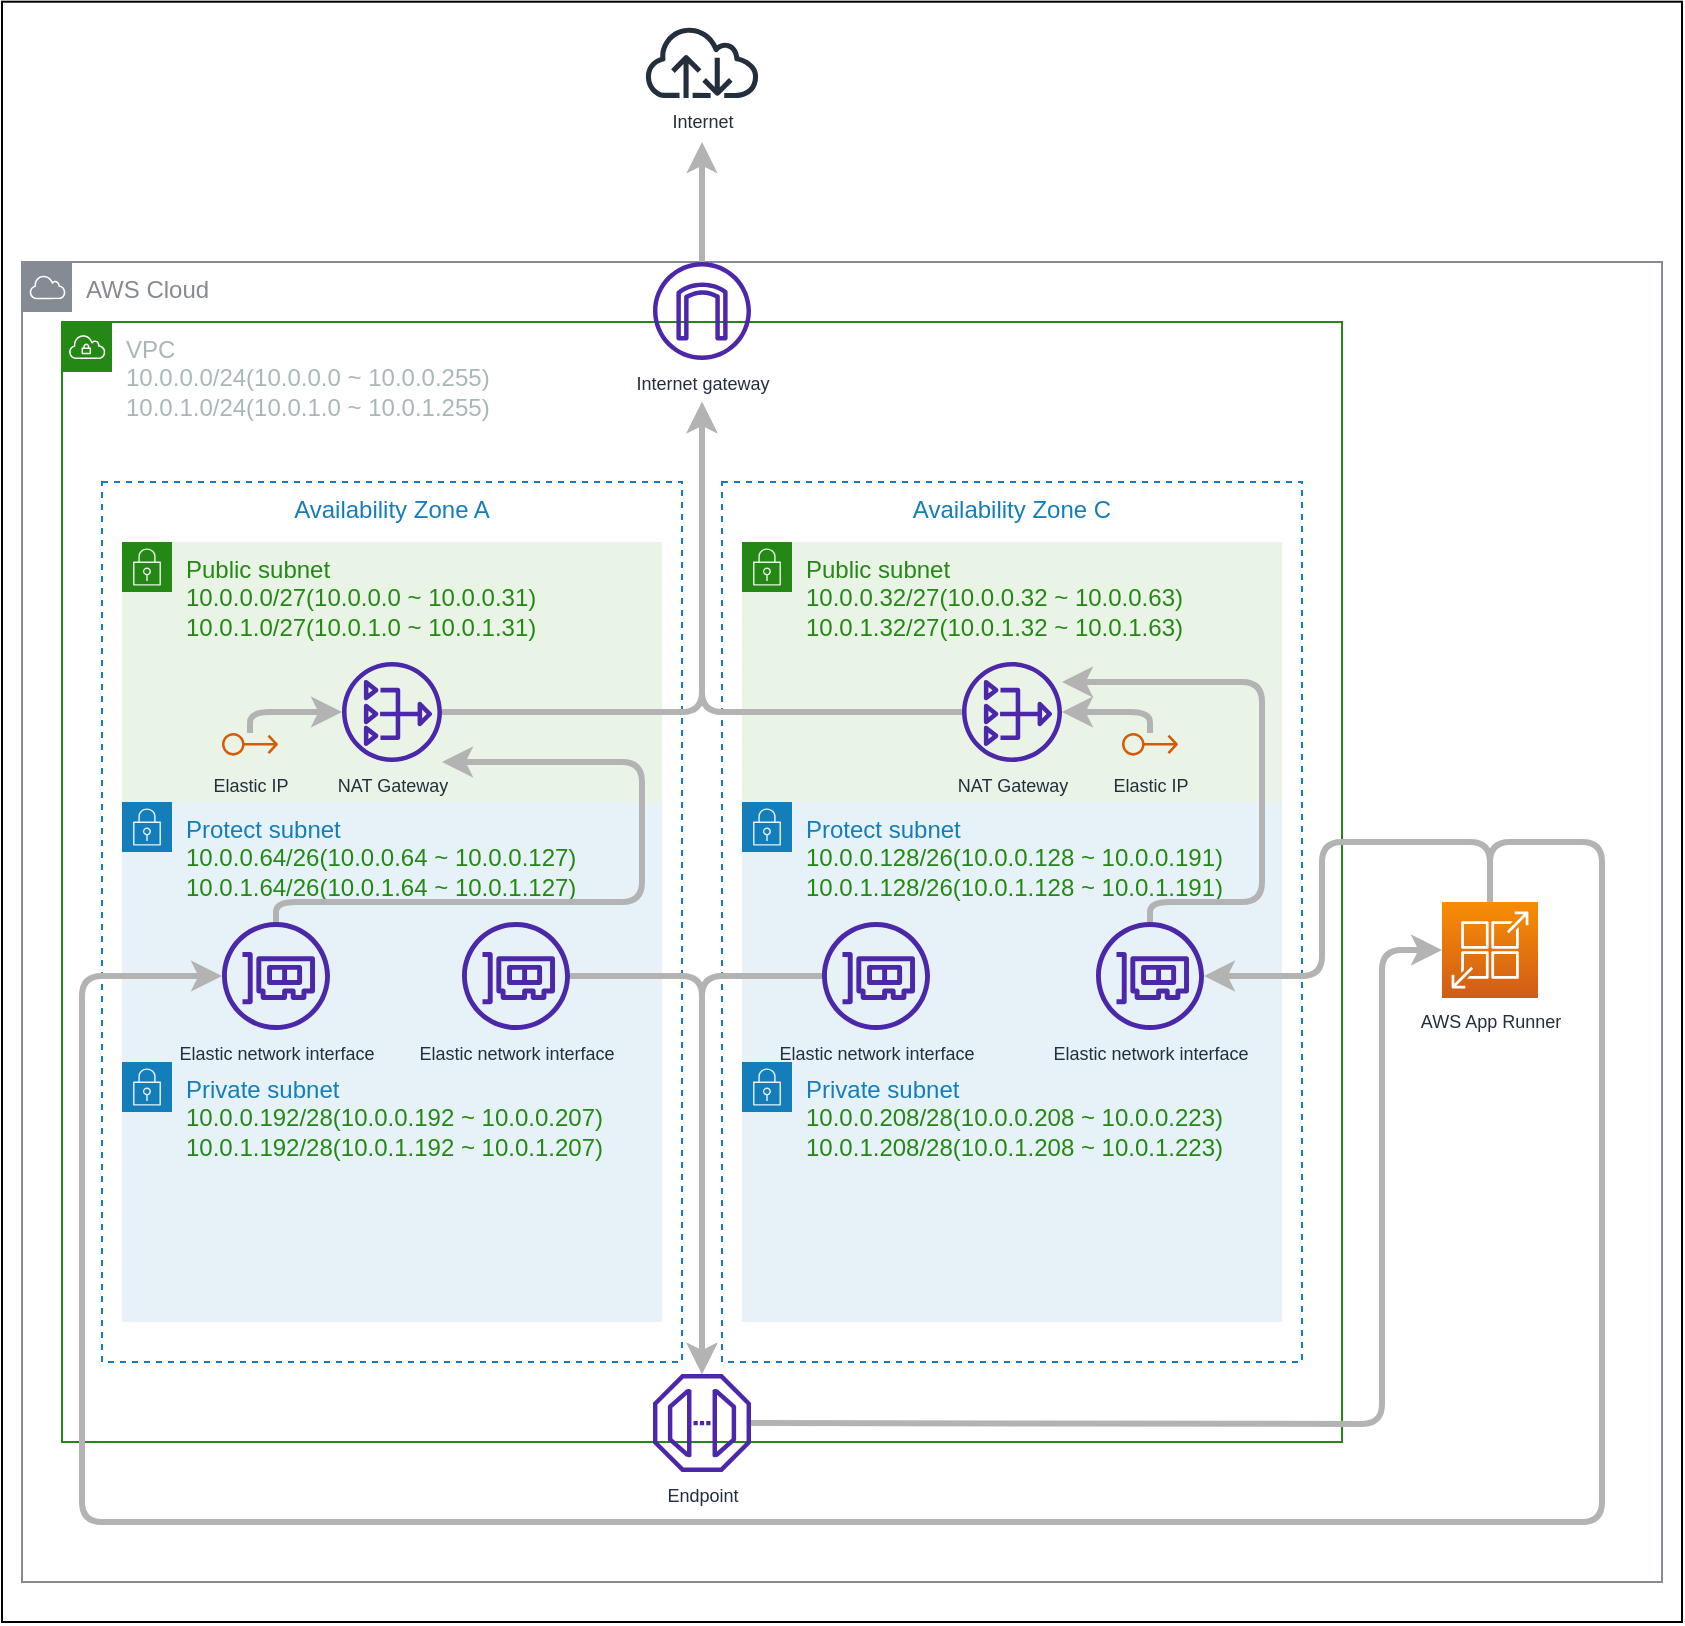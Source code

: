 <mxfile>
    <diagram id="u0bUvYZGX3SuIakVyn6Y" name="network-resource">
        <mxGraphModel dx="1945" dy="1644" grid="1" gridSize="10" guides="1" tooltips="1" connect="1" arrows="1" fold="1" page="1" pageScale="1" pageWidth="827" pageHeight="1169" math="0" shadow="0">
            <root>
                <mxCell id="0"/>
                <mxCell id="1" parent="0"/>
                <mxCell id="37" value="" style="rounded=0;whiteSpace=wrap;html=1;fontSize=9;fillColor=#FFFFFF;" parent="1" vertex="1">
                    <mxGeometry x="-10" y="-130.15" width="840" height="810.15" as="geometry"/>
                </mxCell>
                <mxCell id="10" value="AWS Cloud" style="sketch=0;outlineConnect=0;gradientColor=none;html=1;whiteSpace=wrap;fontSize=12;fontStyle=0;shape=mxgraph.aws4.group;grIcon=mxgraph.aws4.group_aws_cloud;strokeColor=#858B94;fillColor=none;verticalAlign=top;align=left;spacingLeft=30;fontColor=#858B94;dashed=0;" parent="1" vertex="1">
                    <mxGeometry width="820" height="660" as="geometry"/>
                </mxCell>
                <mxCell id="19" value="VPC&lt;br&gt;&lt;div&gt;10.0.0.0/24(10.0.0.0 ~ 10.0.0.255)&lt;/div&gt;&lt;div&gt;10.0.1.0/24(10.0.1.0 ~ 10.0.1.255)&lt;br&gt;&lt;/div&gt;&lt;div&gt;&lt;/div&gt;" style="points=[[0,0],[0.25,0],[0.5,0],[0.75,0],[1,0],[1,0.25],[1,0.5],[1,0.75],[1,1],[0.75,1],[0.5,1],[0.25,1],[0,1],[0,0.75],[0,0.5],[0,0.25]];outlineConnect=0;gradientColor=none;html=1;whiteSpace=wrap;fontSize=12;fontStyle=0;container=1;pointerEvents=0;collapsible=0;recursiveResize=0;shape=mxgraph.aws4.group;grIcon=mxgraph.aws4.group_vpc;strokeColor=#248814;fillColor=none;verticalAlign=top;align=left;spacingLeft=30;fontColor=#AAB7B8;dashed=0;" parent="1" vertex="1">
                    <mxGeometry x="20" y="30" width="640" height="560" as="geometry"/>
                </mxCell>
                <mxCell id="24" value="Availability Zone C" style="fillColor=none;strokeColor=#147EBA;dashed=1;verticalAlign=top;fontStyle=0;fontColor=#147EBA;" parent="19" vertex="1">
                    <mxGeometry x="330" y="80" width="290" height="440" as="geometry"/>
                </mxCell>
                <mxCell id="20" value="Protect subnet&lt;br&gt;&lt;span style=&quot;color: rgb(36 , 136 , 20)&quot;&gt;10.0.0.128/26&lt;/span&gt;&lt;font color=&quot;#248814&quot;&gt;(10.0.0.128 ~ 10.0.0.191)&lt;/font&gt;&lt;br style=&quot;color: rgb(36 , 136 , 20)&quot;&gt;&lt;span style=&quot;color: rgb(36 , 136 , 20)&quot;&gt;10.0.1.128/26&lt;/span&gt;&lt;font color=&quot;#248814&quot;&gt;(10.0.1.128 ~ 10.0.1.191)&lt;/font&gt;" style="points=[[0,0],[0.25,0],[0.5,0],[0.75,0],[1,0],[1,0.25],[1,0.5],[1,0.75],[1,1],[0.75,1],[0.5,1],[0.25,1],[0,1],[0,0.75],[0,0.5],[0,0.25]];outlineConnect=0;gradientColor=none;html=1;whiteSpace=wrap;fontSize=12;fontStyle=0;container=1;pointerEvents=0;collapsible=0;recursiveResize=0;shape=mxgraph.aws4.group;grIcon=mxgraph.aws4.group_security_group;grStroke=0;strokeColor=#147EBA;fillColor=#E6F2F8;verticalAlign=top;align=left;spacingLeft=30;fontColor=#147EBA;dashed=0;" parent="19" vertex="1">
                    <mxGeometry x="340" y="240" width="270" height="130" as="geometry"/>
                </mxCell>
                <mxCell id="21" value="Private subnet&lt;br&gt;&lt;span style=&quot;color: rgb(36 , 136 , 20)&quot;&gt;10.0.0.208/28&lt;/span&gt;&lt;font color=&quot;#248814&quot;&gt;(10.0.0.208 ~ 10.0.0.223)&lt;/font&gt;&lt;br style=&quot;color: rgb(36 , 136 , 20)&quot;&gt;&lt;span style=&quot;color: rgb(36 , 136 , 20)&quot;&gt;10.0.1.208/28&lt;/span&gt;&lt;font color=&quot;#248814&quot;&gt;(10.0.1.208 ~ 10.0.1.223)&lt;/font&gt;" style="points=[[0,0],[0.25,0],[0.5,0],[0.75,0],[1,0],[1,0.25],[1,0.5],[1,0.75],[1,1],[0.75,1],[0.5,1],[0.25,1],[0,1],[0,0.75],[0,0.5],[0,0.25]];outlineConnect=0;gradientColor=none;html=1;whiteSpace=wrap;fontSize=12;fontStyle=0;container=1;pointerEvents=0;collapsible=0;recursiveResize=0;shape=mxgraph.aws4.group;grIcon=mxgraph.aws4.group_security_group;grStroke=0;strokeColor=#147EBA;fillColor=#E6F2F8;verticalAlign=top;align=left;spacingLeft=30;fontColor=#147EBA;dashed=0;" parent="19" vertex="1">
                    <mxGeometry x="340" y="370" width="270" height="130" as="geometry"/>
                </mxCell>
                <mxCell id="22" value="Public subnet&lt;br&gt;10.0.0.32/27(10.0.0.32 ~ 10.0.0.63)&lt;br&gt;10.0.1.32/27(10.0.1.32 ~ 10.0.1.63)" style="points=[[0,0],[0.25,0],[0.5,0],[0.75,0],[1,0],[1,0.25],[1,0.5],[1,0.75],[1,1],[0.75,1],[0.5,1],[0.25,1],[0,1],[0,0.75],[0,0.5],[0,0.25]];outlineConnect=0;gradientColor=none;html=1;whiteSpace=wrap;fontSize=12;fontStyle=0;container=1;pointerEvents=0;collapsible=0;recursiveResize=0;shape=mxgraph.aws4.group;grIcon=mxgraph.aws4.group_security_group;grStroke=0;strokeColor=#248814;fillColor=#E9F3E6;verticalAlign=top;align=left;spacingLeft=30;fontColor=#248814;dashed=0;" parent="19" vertex="1">
                    <mxGeometry x="340" y="110" width="270" height="130" as="geometry"/>
                </mxCell>
                <mxCell id="26" value="NAT Gateway" style="sketch=0;outlineConnect=0;fontColor=#232F3E;gradientColor=none;fillColor=#4D27AA;strokeColor=none;dashed=0;verticalLabelPosition=bottom;verticalAlign=top;align=center;html=1;fontSize=9;fontStyle=0;aspect=fixed;pointerEvents=1;shape=mxgraph.aws4.nat_gateway;" parent="22" vertex="1">
                    <mxGeometry x="110" y="60" width="50" height="50" as="geometry"/>
                </mxCell>
                <mxCell id="45" style="edgeStyle=none;html=1;fontSize=9;strokeColor=#B3B3B3;strokeWidth=3;" parent="22" source="44" target="26" edge="1">
                    <mxGeometry relative="1" as="geometry">
                        <Array as="points">
                            <mxPoint x="204" y="85"/>
                        </Array>
                    </mxGeometry>
                </mxCell>
                <mxCell id="44" value="&lt;font style=&quot;font-size: 9px&quot;&gt;Elastic IP&lt;/font&gt;" style="sketch=0;outlineConnect=0;fontColor=#232F3E;gradientColor=none;fillColor=#D45B07;strokeColor=none;dashed=0;verticalLabelPosition=bottom;verticalAlign=top;align=center;html=1;fontSize=12;fontStyle=0;aspect=fixed;pointerEvents=1;shape=mxgraph.aws4.elastic_ip_address;" parent="22" vertex="1">
                    <mxGeometry x="190" y="95.33" width="28" height="11.67" as="geometry"/>
                </mxCell>
                <mxCell id="23" value="Availability Zone A" style="fillColor=none;strokeColor=#147EBA;dashed=1;verticalAlign=top;fontStyle=0;fontColor=#147EBA;" parent="19" vertex="1">
                    <mxGeometry x="20" y="80" width="290" height="440" as="geometry"/>
                </mxCell>
                <mxCell id="16" value="Public subnet&lt;br&gt;10.0.0.0/27(10.0.0.0 ~ 10.0.0.31)&lt;br&gt;10.0.1.0/27(10.0.1.0 ~ 10.0.1.31)" style="points=[[0,0],[0.25,0],[0.5,0],[0.75,0],[1,0],[1,0.25],[1,0.5],[1,0.75],[1,1],[0.75,1],[0.5,1],[0.25,1],[0,1],[0,0.75],[0,0.5],[0,0.25]];outlineConnect=0;gradientColor=none;html=1;whiteSpace=wrap;fontSize=12;fontStyle=0;container=1;pointerEvents=0;collapsible=0;recursiveResize=0;shape=mxgraph.aws4.group;grIcon=mxgraph.aws4.group_security_group;grStroke=0;strokeColor=#248814;fillColor=#E9F3E6;verticalAlign=top;align=left;spacingLeft=30;fontColor=#248814;dashed=0;" parent="19" vertex="1">
                    <mxGeometry x="30" y="110" width="270" height="130" as="geometry"/>
                </mxCell>
                <mxCell id="43" value="&lt;font style=&quot;font-size: 9px&quot;&gt;Elastic IP&lt;/font&gt;" style="sketch=0;outlineConnect=0;fontColor=#232F3E;gradientColor=none;fillColor=#D45B07;strokeColor=none;dashed=0;verticalLabelPosition=bottom;verticalAlign=top;align=center;html=1;fontSize=12;fontStyle=0;aspect=fixed;pointerEvents=1;shape=mxgraph.aws4.elastic_ip_address;" parent="16" vertex="1">
                    <mxGeometry x="50" y="95.33" width="28" height="11.67" as="geometry"/>
                </mxCell>
                <mxCell id="18" value="Protect subnet&lt;br&gt;&lt;span style=&quot;color: rgb(36 , 136 , 20)&quot;&gt;10.0.0.64/26&lt;/span&gt;&lt;font color=&quot;#248814&quot;&gt;(10.0.0.64 ~ 10.0.0.127)&lt;/font&gt;&lt;br style=&quot;color: rgb(36 , 136 , 20)&quot;&gt;&lt;span style=&quot;color: rgb(36 , 136 , 20)&quot;&gt;10.0.1.64/26&lt;/span&gt;&lt;font color=&quot;#248814&quot;&gt;(10.0.1.64 ~ 10.0.1.127)&lt;/font&gt;" style="points=[[0,0],[0.25,0],[0.5,0],[0.75,0],[1,0],[1,0.25],[1,0.5],[1,0.75],[1,1],[0.75,1],[0.5,1],[0.25,1],[0,1],[0,0.75],[0,0.5],[0,0.25]];outlineConnect=0;gradientColor=none;html=1;whiteSpace=wrap;fontSize=12;fontStyle=0;container=1;pointerEvents=0;collapsible=0;recursiveResize=0;shape=mxgraph.aws4.group;grIcon=mxgraph.aws4.group_security_group;grStroke=0;strokeColor=#147EBA;fillColor=#E6F2F8;verticalAlign=top;align=left;spacingLeft=30;fontColor=#147EBA;dashed=0;" parent="19" vertex="1">
                    <mxGeometry x="30" y="240" width="270" height="130" as="geometry"/>
                </mxCell>
                <mxCell id="48" value="Elastic network interface" style="sketch=0;outlineConnect=0;fontColor=#232F3E;gradientColor=none;fillColor=#4D27AA;strokeColor=none;dashed=0;verticalLabelPosition=bottom;verticalAlign=top;align=center;html=1;fontSize=9;fontStyle=0;aspect=fixed;pointerEvents=1;shape=mxgraph.aws4.elastic_network_interface;" parent="18" vertex="1">
                    <mxGeometry x="50" y="60" width="54" height="54" as="geometry"/>
                </mxCell>
                <mxCell id="17" value="Private subnet&lt;br&gt;&lt;span style=&quot;color: rgb(36 , 136 , 20)&quot;&gt;10.0.0.192/28&lt;/span&gt;&lt;font color=&quot;#248814&quot;&gt;(10.0.0.192 ~ 10.0.0.207)&lt;/font&gt;&lt;br style=&quot;color: rgb(36 , 136 , 20)&quot;&gt;&lt;span style=&quot;color: rgb(36 , 136 , 20)&quot;&gt;10.0.1.192/28&lt;/span&gt;&lt;font color=&quot;#248814&quot;&gt;(10.0.1.192 ~ 10.0.1.207)&lt;/font&gt;" style="points=[[0,0],[0.25,0],[0.5,0],[0.75,0],[1,0],[1,0.25],[1,0.5],[1,0.75],[1,1],[0.75,1],[0.5,1],[0.25,1],[0,1],[0,0.75],[0,0.5],[0,0.25]];outlineConnect=0;gradientColor=none;html=1;whiteSpace=wrap;fontSize=12;fontStyle=0;container=1;pointerEvents=0;collapsible=0;recursiveResize=0;shape=mxgraph.aws4.group;grIcon=mxgraph.aws4.group_security_group;grStroke=0;strokeColor=#147EBA;fillColor=#E6F2F8;verticalAlign=top;align=left;spacingLeft=30;fontColor=#147EBA;dashed=0;" parent="19" vertex="1">
                    <mxGeometry x="30" y="370" width="270" height="130" as="geometry"/>
                </mxCell>
                <mxCell id="32" style="edgeStyle=none;html=1;fontSize=9;strokeColor=#B3B3B3;strokeWidth=3;" parent="19" source="25" edge="1">
                    <mxGeometry relative="1" as="geometry">
                        <mxPoint x="320" y="40" as="targetPoint"/>
                        <Array as="points">
                            <mxPoint x="320" y="195"/>
                        </Array>
                    </mxGeometry>
                </mxCell>
                <mxCell id="25" value="NAT Gateway" style="sketch=0;outlineConnect=0;fontColor=#232F3E;gradientColor=none;fillColor=#4D27AA;strokeColor=none;dashed=0;verticalLabelPosition=bottom;verticalAlign=top;align=center;html=1;fontSize=9;fontStyle=0;aspect=fixed;pointerEvents=1;shape=mxgraph.aws4.nat_gateway;" parent="19" vertex="1">
                    <mxGeometry x="140" y="170" width="50" height="50" as="geometry"/>
                </mxCell>
                <mxCell id="29" value="Internet gateway" style="sketch=0;outlineConnect=0;fontColor=#232F3E;gradientColor=none;fillColor=#4D27AA;strokeColor=none;dashed=0;verticalLabelPosition=bottom;verticalAlign=top;align=center;html=1;fontSize=9;fontStyle=0;aspect=fixed;pointerEvents=1;shape=mxgraph.aws4.internet_gateway;" parent="19" vertex="1">
                    <mxGeometry x="295.5" y="-30" width="49" height="49" as="geometry"/>
                </mxCell>
                <mxCell id="33" style="edgeStyle=none;html=1;fontSize=9;strokeColor=#B3B3B3;strokeWidth=3;" parent="19" source="26" edge="1">
                    <mxGeometry relative="1" as="geometry">
                        <mxPoint x="320" y="40" as="targetPoint"/>
                        <Array as="points">
                            <mxPoint x="320" y="195"/>
                        </Array>
                    </mxGeometry>
                </mxCell>
                <mxCell id="41" style="edgeStyle=none;html=1;fontSize=9;strokeColor=#B3B3B3;strokeWidth=3;" parent="19" source="34" target="39" edge="1">
                    <mxGeometry relative="1" as="geometry">
                        <Array as="points">
                            <mxPoint x="320" y="327"/>
                        </Array>
                    </mxGeometry>
                </mxCell>
                <mxCell id="34" value="Elastic network interface" style="sketch=0;outlineConnect=0;fontColor=#232F3E;gradientColor=none;fillColor=#4D27AA;strokeColor=none;dashed=0;verticalLabelPosition=bottom;verticalAlign=top;align=center;html=1;fontSize=9;fontStyle=0;aspect=fixed;pointerEvents=1;shape=mxgraph.aws4.elastic_network_interface;" parent="19" vertex="1">
                    <mxGeometry x="200" y="300" width="54" height="54" as="geometry"/>
                </mxCell>
                <mxCell id="40" style="edgeStyle=none;html=1;fontSize=9;strokeColor=#B3B3B3;strokeWidth=3;" parent="19" source="35" target="39" edge="1">
                    <mxGeometry relative="1" as="geometry">
                        <Array as="points">
                            <mxPoint x="320" y="327"/>
                        </Array>
                    </mxGeometry>
                </mxCell>
                <mxCell id="35" value="Elastic network interface" style="sketch=0;outlineConnect=0;fontColor=#232F3E;gradientColor=none;fillColor=#4D27AA;strokeColor=none;dashed=0;verticalLabelPosition=bottom;verticalAlign=top;align=center;html=1;fontSize=9;fontStyle=0;aspect=fixed;pointerEvents=1;shape=mxgraph.aws4.elastic_network_interface;" parent="19" vertex="1">
                    <mxGeometry x="380" y="300" width="54" height="54" as="geometry"/>
                </mxCell>
                <mxCell id="39" value="Endpoint" style="sketch=0;outlineConnect=0;fontColor=#232F3E;gradientColor=none;fillColor=#4D27AA;strokeColor=none;dashed=0;verticalLabelPosition=bottom;verticalAlign=top;align=center;html=1;fontSize=9;fontStyle=0;aspect=fixed;pointerEvents=1;shape=mxgraph.aws4.endpoint;" parent="19" vertex="1">
                    <mxGeometry x="295.5" y="526" width="49" height="49" as="geometry"/>
                </mxCell>
                <mxCell id="46" style="edgeStyle=none;html=1;fontSize=9;strokeColor=#B3B3B3;strokeWidth=3;" parent="19" source="43" target="25" edge="1">
                    <mxGeometry relative="1" as="geometry">
                        <Array as="points">
                            <mxPoint x="94" y="195"/>
                        </Array>
                    </mxGeometry>
                </mxCell>
                <mxCell id="54" style="edgeStyle=none;html=1;strokeColor=#B3B3B3;strokeWidth=3;" parent="19" source="47" target="26" edge="1">
                    <mxGeometry relative="1" as="geometry">
                        <Array as="points">
                            <mxPoint x="544" y="290"/>
                            <mxPoint x="600" y="290"/>
                            <mxPoint x="600" y="180"/>
                            <mxPoint x="500" y="180"/>
                        </Array>
                    </mxGeometry>
                </mxCell>
                <mxCell id="47" value="Elastic network interface" style="sketch=0;outlineConnect=0;fontColor=#232F3E;gradientColor=none;fillColor=#4D27AA;strokeColor=none;dashed=0;verticalLabelPosition=bottom;verticalAlign=top;align=center;html=1;fontSize=9;fontStyle=0;aspect=fixed;pointerEvents=1;shape=mxgraph.aws4.elastic_network_interface;" parent="19" vertex="1">
                    <mxGeometry x="517" y="300" width="54" height="54" as="geometry"/>
                </mxCell>
                <mxCell id="53" style="edgeStyle=none;html=1;strokeColor=#B3B3B3;strokeWidth=3;" parent="19" source="48" target="25" edge="1">
                    <mxGeometry relative="1" as="geometry">
                        <Array as="points">
                            <mxPoint x="107" y="290"/>
                            <mxPoint x="290" y="290"/>
                            <mxPoint x="290" y="220"/>
                            <mxPoint x="190" y="220"/>
                        </Array>
                    </mxGeometry>
                </mxCell>
                <mxCell id="30" value="Internet" style="sketch=0;outlineConnect=0;fontColor=#232F3E;gradientColor=none;fillColor=#232F3D;strokeColor=none;dashed=0;verticalLabelPosition=bottom;verticalAlign=top;align=center;html=1;fontSize=9;fontStyle=0;aspect=fixed;pointerEvents=1;shape=mxgraph.aws4.internet;" parent="1" vertex="1">
                    <mxGeometry x="310.5" y="-118.31" width="59" height="36.31" as="geometry"/>
                </mxCell>
                <mxCell id="31" style="edgeStyle=none;html=1;fontSize=9;strokeColor=#B3B3B3;strokeWidth=3;" parent="1" source="29" edge="1">
                    <mxGeometry relative="1" as="geometry">
                        <mxPoint x="340" y="-60" as="targetPoint"/>
                    </mxGeometry>
                </mxCell>
                <mxCell id="36" value="AWS App Runner" style="sketch=0;points=[[0,0,0],[0.25,0,0],[0.5,0,0],[0.75,0,0],[1,0,0],[0,1,0],[0.25,1,0],[0.5,1,0],[0.75,1,0],[1,1,0],[0,0.25,0],[0,0.5,0],[0,0.75,0],[1,0.25,0],[1,0.5,0],[1,0.75,0]];outlineConnect=0;fontColor=#232F3E;gradientColor=#F78E04;gradientDirection=north;fillColor=#D05C17;strokeColor=#ffffff;dashed=0;verticalLabelPosition=bottom;verticalAlign=top;align=center;html=1;fontSize=9;fontStyle=0;aspect=fixed;shape=mxgraph.aws4.resourceIcon;resIcon=mxgraph.aws4.app_runner;" parent="1" vertex="1">
                    <mxGeometry x="710" y="320" width="48" height="48" as="geometry"/>
                </mxCell>
                <mxCell id="42" style="edgeStyle=none;html=1;fontSize=9;strokeColor=#B3B3B3;strokeWidth=3;" parent="1" source="39" target="36" edge="1">
                    <mxGeometry relative="1" as="geometry">
                        <Array as="points">
                            <mxPoint x="680" y="581"/>
                            <mxPoint x="680" y="344"/>
                        </Array>
                    </mxGeometry>
                </mxCell>
                <mxCell id="50" style="edgeStyle=none;html=1;fontSize=9;strokeColor=#B3B3B3;strokeWidth=3;exitX=0.5;exitY=0;exitDx=0;exitDy=0;exitPerimeter=0;" parent="1" source="36" target="47" edge="1">
                    <mxGeometry relative="1" as="geometry">
                        <Array as="points">
                            <mxPoint x="734" y="290"/>
                            <mxPoint x="650" y="290"/>
                            <mxPoint x="650" y="357"/>
                        </Array>
                        <mxPoint x="374.5" y="590.536" as="sourcePoint"/>
                        <mxPoint x="720" y="354" as="targetPoint"/>
                    </mxGeometry>
                </mxCell>
                <mxCell id="52" style="edgeStyle=none;html=1;fontSize=9;strokeColor=#B3B3B3;strokeWidth=3;exitX=0.5;exitY=0;exitDx=0;exitDy=0;exitPerimeter=0;" parent="1" source="36" target="48" edge="1">
                    <mxGeometry relative="1" as="geometry">
                        <Array as="points">
                            <mxPoint x="734" y="290"/>
                            <mxPoint x="790" y="290"/>
                            <mxPoint x="790" y="630"/>
                            <mxPoint x="30" y="630"/>
                            <mxPoint x="30" y="357"/>
                        </Array>
                        <mxPoint x="744" y="330" as="sourcePoint"/>
                        <mxPoint x="600.999" y="367" as="targetPoint"/>
                    </mxGeometry>
                </mxCell>
            </root>
        </mxGraphModel>
    </diagram>
    <diagram name="network-rooting" id="vLY8UD9ZpazvPc24hOdY">
        <mxGraphModel dx="1945" dy="1951" grid="1" gridSize="10" guides="1" tooltips="1" connect="1" arrows="1" fold="1" page="1" pageScale="1" pageWidth="827" pageHeight="1169" math="0" shadow="0">
            <root>
                <mxCell id="iPUOzX-dXio1aAxtf6S9-0"/>
                <mxCell id="iPUOzX-dXio1aAxtf6S9-1" parent="iPUOzX-dXio1aAxtf6S9-0"/>
                <mxCell id="iPUOzX-dXio1aAxtf6S9-2" value="" style="rounded=0;whiteSpace=wrap;html=1;fontSize=9;fillColor=#FFFFFF;" parent="iPUOzX-dXio1aAxtf6S9-1" vertex="1">
                    <mxGeometry x="-10" y="-130.15" width="700" height="760.15" as="geometry"/>
                </mxCell>
                <mxCell id="iPUOzX-dXio1aAxtf6S9-3" value="AWS Cloud" style="sketch=0;outlineConnect=0;gradientColor=none;html=1;whiteSpace=wrap;fontSize=12;fontStyle=0;shape=mxgraph.aws4.group;grIcon=mxgraph.aws4.group_aws_cloud;strokeColor=#858B94;fillColor=none;verticalAlign=top;align=left;spacingLeft=30;fontColor=#858B94;dashed=0;" parent="iPUOzX-dXio1aAxtf6S9-1" vertex="1">
                    <mxGeometry width="680" height="620" as="geometry"/>
                </mxCell>
                <mxCell id="iPUOzX-dXio1aAxtf6S9-4" value="VPC&lt;br&gt;&lt;div&gt;10.0.0.0/24(10.0.0.0 ~ 10.0.0.255)&lt;/div&gt;&lt;div&gt;10.0.1.0/24(10.0.1.0 ~ 10.0.1.255)&lt;br&gt;&lt;/div&gt;&lt;div&gt;&lt;/div&gt;" style="points=[[0,0],[0.25,0],[0.5,0],[0.75,0],[1,0],[1,0.25],[1,0.5],[1,0.75],[1,1],[0.75,1],[0.5,1],[0.25,1],[0,1],[0,0.75],[0,0.5],[0,0.25]];outlineConnect=0;gradientColor=none;html=1;whiteSpace=wrap;fontSize=12;fontStyle=0;container=1;pointerEvents=0;collapsible=0;recursiveResize=0;shape=mxgraph.aws4.group;grIcon=mxgraph.aws4.group_vpc;strokeColor=#248814;fillColor=none;verticalAlign=top;align=left;spacingLeft=30;fontColor=#AAB7B8;dashed=0;" parent="iPUOzX-dXio1aAxtf6S9-1" vertex="1">
                    <mxGeometry x="20" y="30" width="640" height="560" as="geometry"/>
                </mxCell>
                <mxCell id="iPUOzX-dXio1aAxtf6S9-5" value="Availability Zone C" style="fillColor=none;strokeColor=#147EBA;dashed=1;verticalAlign=top;fontStyle=0;fontColor=#147EBA;" parent="iPUOzX-dXio1aAxtf6S9-4" vertex="1">
                    <mxGeometry x="330" y="80" width="290" height="430" as="geometry"/>
                </mxCell>
                <mxCell id="iPUOzX-dXio1aAxtf6S9-6" value="Protect subnet&lt;br&gt;&lt;span style=&quot;color: rgb(36 , 136 , 20)&quot;&gt;10.0.0.128/26&lt;/span&gt;&lt;font color=&quot;#248814&quot;&gt;(10.0.0.128 ~ 10.0.0.191)&lt;/font&gt;&lt;br style=&quot;color: rgb(36 , 136 , 20)&quot;&gt;&lt;span style=&quot;color: rgb(36 , 136 , 20)&quot;&gt;10.0.1.128/26&lt;/span&gt;&lt;font color=&quot;#248814&quot;&gt;(10.0.1.128 ~ 10.0.1.191)&lt;/font&gt;" style="points=[[0,0],[0.25,0],[0.5,0],[0.75,0],[1,0],[1,0.25],[1,0.5],[1,0.75],[1,1],[0.75,1],[0.5,1],[0.25,1],[0,1],[0,0.75],[0,0.5],[0,0.25]];outlineConnect=0;gradientColor=none;html=1;whiteSpace=wrap;fontSize=12;fontStyle=0;container=1;pointerEvents=0;collapsible=0;recursiveResize=0;shape=mxgraph.aws4.group;grIcon=mxgraph.aws4.group_security_group;grStroke=0;strokeColor=#147EBA;fillColor=#E6F2F8;verticalAlign=top;align=left;spacingLeft=30;fontColor=#147EBA;dashed=0;" parent="iPUOzX-dXio1aAxtf6S9-4" vertex="1">
                    <mxGeometry x="340" y="240" width="270" height="130" as="geometry"/>
                </mxCell>
                <mxCell id="-m4b92kqmhPgltP_dbtj-5" value="&lt;font color=&quot;#232f3e&quot;&gt;0.0.0.0/0&lt;/font&gt;" style="text;html=1;strokeColor=none;fillColor=none;align=center;verticalAlign=middle;whiteSpace=wrap;rounded=0;fontSize=9;" parent="iPUOzX-dXio1aAxtf6S9-6" vertex="1">
                    <mxGeometry x="100" y="80" width="60" height="20" as="geometry"/>
                </mxCell>
                <mxCell id="iPUOzX-dXio1aAxtf6S9-7" value="Private subnet&lt;br&gt;&lt;span style=&quot;color: rgb(36 , 136 , 20)&quot;&gt;10.0.0.208/28&lt;/span&gt;&lt;font color=&quot;#248814&quot;&gt;(10.0.0.208 ~ 10.0.0.223)&lt;/font&gt;&lt;br style=&quot;color: rgb(36 , 136 , 20)&quot;&gt;&lt;span style=&quot;color: rgb(36 , 136 , 20)&quot;&gt;10.0.1.208/28&lt;/span&gt;&lt;font color=&quot;#248814&quot;&gt;(10.0.1.208 ~ 10.0.1.223)&lt;/font&gt;" style="points=[[0,0],[0.25,0],[0.5,0],[0.75,0],[1,0],[1,0.25],[1,0.5],[1,0.75],[1,1],[0.75,1],[0.5,1],[0.25,1],[0,1],[0,0.75],[0,0.5],[0,0.25]];outlineConnect=0;gradientColor=none;html=1;whiteSpace=wrap;fontSize=12;fontStyle=0;container=1;pointerEvents=0;collapsible=0;recursiveResize=0;shape=mxgraph.aws4.group;grIcon=mxgraph.aws4.group_security_group;grStroke=0;strokeColor=#147EBA;fillColor=#E6F2F8;verticalAlign=top;align=left;spacingLeft=30;fontColor=#147EBA;dashed=0;" parent="iPUOzX-dXio1aAxtf6S9-4" vertex="1">
                    <mxGeometry x="340" y="370" width="270" height="130" as="geometry"/>
                </mxCell>
                <mxCell id="iPUOzX-dXio1aAxtf6S9-8" value="Public subnet&lt;br&gt;10.0.0.32/27(10.0.0.32 ~ 10.0.0.63)&lt;br&gt;10.0.1.32/27(10.0.1.32 ~ 10.0.1.63)" style="points=[[0,0],[0.25,0],[0.5,0],[0.75,0],[1,0],[1,0.25],[1,0.5],[1,0.75],[1,1],[0.75,1],[0.5,1],[0.25,1],[0,1],[0,0.75],[0,0.5],[0,0.25]];outlineConnect=0;gradientColor=none;html=1;whiteSpace=wrap;fontSize=12;fontStyle=0;container=1;pointerEvents=0;collapsible=0;recursiveResize=0;shape=mxgraph.aws4.group;grIcon=mxgraph.aws4.group_security_group;grStroke=0;strokeColor=#248814;fillColor=#E9F3E6;verticalAlign=top;align=left;spacingLeft=30;fontColor=#248814;dashed=0;" parent="iPUOzX-dXio1aAxtf6S9-4" vertex="1">
                    <mxGeometry x="340" y="110" width="270" height="130" as="geometry"/>
                </mxCell>
                <mxCell id="iPUOzX-dXio1aAxtf6S9-34" value="&lt;font color=&quot;#232f3e&quot;&gt;0.0.0.0/0&lt;/font&gt;" style="text;html=1;strokeColor=none;fillColor=none;align=center;verticalAlign=middle;whiteSpace=wrap;rounded=0;fontSize=9;" parent="iPUOzX-dXio1aAxtf6S9-8" vertex="1">
                    <mxGeometry x="100" y="52" width="60" height="20" as="geometry"/>
                </mxCell>
                <mxCell id="-m4b92kqmhPgltP_dbtj-1" value="NAT Gateway" style="sketch=0;outlineConnect=0;fontColor=#232F3E;gradientColor=none;fillColor=#4D27AA;strokeColor=none;dashed=0;verticalLabelPosition=bottom;verticalAlign=top;align=center;html=1;fontSize=9;fontStyle=0;aspect=fixed;pointerEvents=1;shape=mxgraph.aws4.nat_gateway;" parent="iPUOzX-dXio1aAxtf6S9-8" vertex="1">
                    <mxGeometry x="115" y="80" width="30" height="30" as="geometry"/>
                </mxCell>
                <mxCell id="iPUOzX-dXio1aAxtf6S9-12" value="Availability Zone A" style="fillColor=none;strokeColor=#147EBA;dashed=1;verticalAlign=top;fontStyle=0;fontColor=#147EBA;" parent="iPUOzX-dXio1aAxtf6S9-4" vertex="1">
                    <mxGeometry x="20" y="80" width="290" height="430" as="geometry"/>
                </mxCell>
                <mxCell id="iPUOzX-dXio1aAxtf6S9-13" value="Public subnet&lt;br&gt;10.0.0.0/27(10.0.0.0 ~ 10.0.0.31)&lt;br&gt;10.0.1.0/27(10.0.1.0 ~ 10.0.1.31)" style="points=[[0,0],[0.25,0],[0.5,0],[0.75,0],[1,0],[1,0.25],[1,0.5],[1,0.75],[1,1],[0.75,1],[0.5,1],[0.25,1],[0,1],[0,0.75],[0,0.5],[0,0.25]];outlineConnect=0;gradientColor=none;html=1;whiteSpace=wrap;fontSize=12;fontStyle=0;container=1;pointerEvents=0;collapsible=0;recursiveResize=0;shape=mxgraph.aws4.group;grIcon=mxgraph.aws4.group_security_group;grStroke=0;strokeColor=#248814;fillColor=#E9F3E6;verticalAlign=top;align=left;spacingLeft=30;fontColor=#248814;dashed=0;" parent="iPUOzX-dXio1aAxtf6S9-4" vertex="1">
                    <mxGeometry x="30" y="110" width="270" height="130" as="geometry"/>
                </mxCell>
                <mxCell id="-m4b92kqmhPgltP_dbtj-0" value="NAT Gateway" style="sketch=0;outlineConnect=0;fontColor=#232F3E;gradientColor=none;fillColor=#4D27AA;strokeColor=none;dashed=0;verticalLabelPosition=bottom;verticalAlign=top;align=center;html=1;fontSize=9;fontStyle=0;aspect=fixed;pointerEvents=1;shape=mxgraph.aws4.nat_gateway;" parent="iPUOzX-dXio1aAxtf6S9-13" vertex="1">
                    <mxGeometry x="115" y="80" width="30" height="30" as="geometry"/>
                </mxCell>
                <mxCell id="iPUOzX-dXio1aAxtf6S9-15" value="Protect subnet&lt;br&gt;&lt;span style=&quot;color: rgb(36 , 136 , 20)&quot;&gt;10.0.0.64/26&lt;/span&gt;&lt;font color=&quot;#248814&quot;&gt;(10.0.0.64 ~ 10.0.0.127)&lt;/font&gt;&lt;br style=&quot;color: rgb(36 , 136 , 20)&quot;&gt;&lt;span style=&quot;color: rgb(36 , 136 , 20)&quot;&gt;10.0.1.64/26&lt;/span&gt;&lt;font color=&quot;#248814&quot;&gt;(10.0.1.64 ~ 10.0.1.127)&lt;/font&gt;" style="points=[[0,0],[0.25,0],[0.5,0],[0.75,0],[1,0],[1,0.25],[1,0.5],[1,0.75],[1,1],[0.75,1],[0.5,1],[0.25,1],[0,1],[0,0.75],[0,0.5],[0,0.25]];outlineConnect=0;gradientColor=none;html=1;whiteSpace=wrap;fontSize=12;fontStyle=0;container=1;pointerEvents=0;collapsible=0;recursiveResize=0;shape=mxgraph.aws4.group;grIcon=mxgraph.aws4.group_security_group;grStroke=0;strokeColor=#147EBA;fillColor=#E6F2F8;verticalAlign=top;align=left;spacingLeft=30;fontColor=#147EBA;dashed=0;" parent="iPUOzX-dXio1aAxtf6S9-4" vertex="1">
                    <mxGeometry x="30" y="240" width="270" height="130" as="geometry"/>
                </mxCell>
                <mxCell id="-m4b92kqmhPgltP_dbtj-4" value="&lt;font color=&quot;#232f3e&quot;&gt;0.0.0.0/0&lt;/font&gt;" style="text;html=1;strokeColor=none;fillColor=none;align=center;verticalAlign=middle;whiteSpace=wrap;rounded=0;fontSize=9;" parent="iPUOzX-dXio1aAxtf6S9-15" vertex="1">
                    <mxGeometry x="100" y="80" width="60" height="20" as="geometry"/>
                </mxCell>
                <mxCell id="iPUOzX-dXio1aAxtf6S9-16" value="Private subnet&lt;br&gt;&lt;span style=&quot;color: rgb(36 , 136 , 20)&quot;&gt;10.0.0.192/28&lt;/span&gt;&lt;font color=&quot;#248814&quot;&gt;(10.0.0.192 ~ 10.0.0.207)&lt;/font&gt;&lt;br style=&quot;color: rgb(36 , 136 , 20)&quot;&gt;&lt;span style=&quot;color: rgb(36 , 136 , 20)&quot;&gt;10.0.1.192/28&lt;/span&gt;&lt;font color=&quot;#248814&quot;&gt;(10.0.1.192 ~ 10.0.1.207)&lt;/font&gt;" style="points=[[0,0],[0.25,0],[0.5,0],[0.75,0],[1,0],[1,0.25],[1,0.5],[1,0.75],[1,1],[0.75,1],[0.5,1],[0.25,1],[0,1],[0,0.75],[0,0.5],[0,0.25]];outlineConnect=0;gradientColor=none;html=1;whiteSpace=wrap;fontSize=12;fontStyle=0;container=1;pointerEvents=0;collapsible=0;recursiveResize=0;shape=mxgraph.aws4.group;grIcon=mxgraph.aws4.group_security_group;grStroke=0;strokeColor=#147EBA;fillColor=#E6F2F8;verticalAlign=top;align=left;spacingLeft=30;fontColor=#147EBA;dashed=0;" parent="iPUOzX-dXio1aAxtf6S9-4" vertex="1">
                    <mxGeometry x="30" y="370" width="270" height="130" as="geometry"/>
                </mxCell>
                <mxCell id="iPUOzX-dXio1aAxtf6S9-17" style="edgeStyle=none;html=1;fontSize=9;strokeColor=#B3B3B3;strokeWidth=3;" parent="iPUOzX-dXio1aAxtf6S9-4" source="iPUOzX-dXio1aAxtf6S9-32" edge="1">
                    <mxGeometry relative="1" as="geometry">
                        <mxPoint x="190" y="195" as="sourcePoint"/>
                        <mxPoint x="320" y="40" as="targetPoint"/>
                        <Array as="points">
                            <mxPoint x="320" y="172"/>
                        </Array>
                    </mxGeometry>
                </mxCell>
                <mxCell id="iPUOzX-dXio1aAxtf6S9-19" value="Internet gateway" style="sketch=0;outlineConnect=0;fontColor=#232F3E;gradientColor=none;fillColor=#4D27AA;strokeColor=none;dashed=0;verticalLabelPosition=bottom;verticalAlign=top;align=center;html=1;fontSize=9;fontStyle=0;aspect=fixed;pointerEvents=1;shape=mxgraph.aws4.internet_gateway;" parent="iPUOzX-dXio1aAxtf6S9-4" vertex="1">
                    <mxGeometry x="295.5" y="-30" width="49" height="49" as="geometry"/>
                </mxCell>
                <mxCell id="iPUOzX-dXio1aAxtf6S9-20" style="edgeStyle=none;html=1;fontSize=9;strokeColor=#B3B3B3;strokeWidth=3;exitX=0;exitY=0.5;exitDx=0;exitDy=0;" parent="iPUOzX-dXio1aAxtf6S9-4" source="iPUOzX-dXio1aAxtf6S9-34" edge="1">
                    <mxGeometry relative="1" as="geometry">
                        <mxPoint x="440" y="195" as="sourcePoint"/>
                        <mxPoint x="320" y="40" as="targetPoint"/>
                        <Array as="points">
                            <mxPoint x="320" y="172"/>
                        </Array>
                    </mxGeometry>
                </mxCell>
                <mxCell id="iPUOzX-dXio1aAxtf6S9-32" value="&lt;font color=&quot;#232f3e&quot;&gt;0.0.0.0/0&lt;/font&gt;" style="text;html=1;strokeColor=none;fillColor=none;align=center;verticalAlign=middle;whiteSpace=wrap;rounded=0;fontSize=9;" parent="iPUOzX-dXio1aAxtf6S9-4" vertex="1">
                    <mxGeometry x="130" y="162" width="60" height="20" as="geometry"/>
                </mxCell>
                <mxCell id="-m4b92kqmhPgltP_dbtj-2" style="edgeStyle=none;html=1;fontSize=9;strokeColor=#B3B3B3;strokeWidth=3;" parent="iPUOzX-dXio1aAxtf6S9-4" source="-m4b92kqmhPgltP_dbtj-4" target="-m4b92kqmhPgltP_dbtj-0" edge="1">
                    <mxGeometry relative="1" as="geometry">
                        <mxPoint x="170" y="334" as="sourcePoint"/>
                        <mxPoint x="320" y="209" as="targetPoint"/>
                        <Array as="points">
                            <mxPoint x="310" y="330"/>
                            <mxPoint x="310" y="205"/>
                        </Array>
                    </mxGeometry>
                </mxCell>
                <mxCell id="-m4b92kqmhPgltP_dbtj-3" style="edgeStyle=none;html=1;fontSize=9;strokeColor=#B3B3B3;strokeWidth=3;" parent="iPUOzX-dXio1aAxtf6S9-4" source="-m4b92kqmhPgltP_dbtj-5" target="-m4b92kqmhPgltP_dbtj-1" edge="1">
                    <mxGeometry relative="1" as="geometry">
                        <mxPoint x="440" y="341" as="sourcePoint"/>
                        <mxPoint x="320" y="209" as="targetPoint"/>
                        <Array as="points">
                            <mxPoint x="330" y="330"/>
                            <mxPoint x="330" y="205"/>
                        </Array>
                    </mxGeometry>
                </mxCell>
                <mxCell id="iPUOzX-dXio1aAxtf6S9-27" value="Internet" style="sketch=0;outlineConnect=0;fontColor=#232F3E;gradientColor=none;fillColor=#232F3D;strokeColor=none;dashed=0;verticalLabelPosition=bottom;verticalAlign=top;align=center;html=1;fontSize=9;fontStyle=0;aspect=fixed;pointerEvents=1;shape=mxgraph.aws4.internet;" parent="iPUOzX-dXio1aAxtf6S9-1" vertex="1">
                    <mxGeometry x="310.5" y="-118.31" width="59" height="36.31" as="geometry"/>
                </mxCell>
                <mxCell id="iPUOzX-dXio1aAxtf6S9-28" style="edgeStyle=none;html=1;fontSize=9;strokeColor=#B3B3B3;strokeWidth=3;" parent="iPUOzX-dXio1aAxtf6S9-1" source="iPUOzX-dXio1aAxtf6S9-19" edge="1">
                    <mxGeometry relative="1" as="geometry">
                        <mxPoint x="340" y="-60" as="targetPoint"/>
                    </mxGeometry>
                </mxCell>
            </root>
        </mxGraphModel>
    </diagram>
    <diagram name="network-public-security-group" id="gIzX6XaZ68BwCE7IDFxG">
        <mxGraphModel dx="1945" dy="1951" grid="1" gridSize="10" guides="1" tooltips="1" connect="1" arrows="1" fold="1" page="1" pageScale="1" pageWidth="827" pageHeight="1169" math="0" shadow="0">
            <root>
                <mxCell id="XXI12KtSGMszhiypOjtw-0"/>
                <mxCell id="XXI12KtSGMszhiypOjtw-1" parent="XXI12KtSGMszhiypOjtw-0"/>
                <mxCell id="XXI12KtSGMszhiypOjtw-2" value="" style="rounded=0;whiteSpace=wrap;html=1;fontSize=9;fillColor=#FFFFFF;" parent="XXI12KtSGMszhiypOjtw-1" vertex="1">
                    <mxGeometry x="-10" y="-130.15" width="700" height="760.15" as="geometry"/>
                </mxCell>
                <mxCell id="XXI12KtSGMszhiypOjtw-3" value="AWS Cloud" style="sketch=0;outlineConnect=0;gradientColor=none;html=1;whiteSpace=wrap;fontSize=12;fontStyle=0;shape=mxgraph.aws4.group;grIcon=mxgraph.aws4.group_aws_cloud;strokeColor=#858B94;fillColor=none;verticalAlign=top;align=left;spacingLeft=30;fontColor=#858B94;dashed=0;" parent="XXI12KtSGMszhiypOjtw-1" vertex="1">
                    <mxGeometry width="680" height="620" as="geometry"/>
                </mxCell>
                <mxCell id="XXI12KtSGMszhiypOjtw-4" value="VPC&lt;br&gt;&lt;div&gt;10.0.0.0/24(10.0.0.0 ~ 10.0.0.255)&lt;/div&gt;&lt;div&gt;10.0.1.0/24(10.0.1.0 ~ 10.0.1.255)&lt;br&gt;&lt;/div&gt;&lt;div&gt;&lt;/div&gt;" style="points=[[0,0],[0.25,0],[0.5,0],[0.75,0],[1,0],[1,0.25],[1,0.5],[1,0.75],[1,1],[0.75,1],[0.5,1],[0.25,1],[0,1],[0,0.75],[0,0.5],[0,0.25]];outlineConnect=0;gradientColor=none;html=1;whiteSpace=wrap;fontSize=12;fontStyle=0;container=1;pointerEvents=0;collapsible=0;recursiveResize=0;shape=mxgraph.aws4.group;grIcon=mxgraph.aws4.group_vpc;strokeColor=#248814;fillColor=none;verticalAlign=top;align=left;spacingLeft=30;fontColor=#AAB7B8;dashed=0;" parent="XXI12KtSGMszhiypOjtw-1" vertex="1">
                    <mxGeometry x="20" y="30" width="640" height="560" as="geometry"/>
                </mxCell>
                <mxCell id="XXI12KtSGMszhiypOjtw-5" value="Availability Zone C" style="fillColor=none;strokeColor=#147EBA;dashed=1;verticalAlign=top;fontStyle=0;fontColor=#147EBA;" parent="XXI12KtSGMszhiypOjtw-4" vertex="1">
                    <mxGeometry x="330" y="80" width="290" height="430" as="geometry"/>
                </mxCell>
                <mxCell id="XXI12KtSGMszhiypOjtw-6" value="Protect subnet" style="points=[[0,0],[0.25,0],[0.5,0],[0.75,0],[1,0],[1,0.25],[1,0.5],[1,0.75],[1,1],[0.75,1],[0.5,1],[0.25,1],[0,1],[0,0.75],[0,0.5],[0,0.25]];outlineConnect=0;gradientColor=none;html=1;whiteSpace=wrap;fontSize=12;fontStyle=0;container=1;pointerEvents=0;collapsible=0;recursiveResize=0;shape=mxgraph.aws4.group;grIcon=mxgraph.aws4.group_security_group;grStroke=0;strokeColor=#147EBA;fillColor=#E6F2F8;verticalAlign=top;align=left;spacingLeft=30;fontColor=#147EBA;dashed=0;" parent="XXI12KtSGMszhiypOjtw-4" vertex="1">
                    <mxGeometry x="340" y="240" width="270" height="130" as="geometry"/>
                </mxCell>
                <mxCell id="XXI12KtSGMszhiypOjtw-8" value="Private subnet" style="points=[[0,0],[0.25,0],[0.5,0],[0.75,0],[1,0],[1,0.25],[1,0.5],[1,0.75],[1,1],[0.75,1],[0.5,1],[0.25,1],[0,1],[0,0.75],[0,0.5],[0,0.25]];outlineConnect=0;gradientColor=none;html=1;whiteSpace=wrap;fontSize=12;fontStyle=0;container=1;pointerEvents=0;collapsible=0;recursiveResize=0;shape=mxgraph.aws4.group;grIcon=mxgraph.aws4.group_security_group;grStroke=0;strokeColor=#147EBA;fillColor=#E6F2F8;verticalAlign=top;align=left;spacingLeft=30;fontColor=#147EBA;dashed=0;" parent="XXI12KtSGMszhiypOjtw-4" vertex="1">
                    <mxGeometry x="340" y="370" width="270" height="130" as="geometry"/>
                </mxCell>
                <mxCell id="XXI12KtSGMszhiypOjtw-9" value="Public subnet" style="points=[[0,0],[0.25,0],[0.5,0],[0.75,0],[1,0],[1,0.25],[1,0.5],[1,0.75],[1,1],[0.75,1],[0.5,1],[0.25,1],[0,1],[0,0.75],[0,0.5],[0,0.25]];outlineConnect=0;gradientColor=none;html=1;whiteSpace=wrap;fontSize=12;fontStyle=0;container=1;pointerEvents=0;collapsible=0;recursiveResize=0;shape=mxgraph.aws4.group;grIcon=mxgraph.aws4.group_security_group;grStroke=0;strokeColor=#248814;fillColor=#E9F3E6;verticalAlign=top;align=left;spacingLeft=30;fontColor=#248814;dashed=0;" parent="XXI12KtSGMszhiypOjtw-4" vertex="1">
                    <mxGeometry x="340" y="110" width="270" height="130" as="geometry"/>
                </mxCell>
                <mxCell id="XXI12KtSGMszhiypOjtw-12" value="Availability Zone A" style="fillColor=none;strokeColor=#147EBA;dashed=1;verticalAlign=top;fontStyle=0;fontColor=#147EBA;" parent="XXI12KtSGMszhiypOjtw-4" vertex="1">
                    <mxGeometry x="20" y="80" width="290" height="430" as="geometry"/>
                </mxCell>
                <mxCell id="XXI12KtSGMszhiypOjtw-13" value="Public subnet" style="points=[[0,0],[0.25,0],[0.5,0],[0.75,0],[1,0],[1,0.25],[1,0.5],[1,0.75],[1,1],[0.75,1],[0.5,1],[0.25,1],[0,1],[0,0.75],[0,0.5],[0,0.25]];outlineConnect=0;gradientColor=none;html=1;whiteSpace=wrap;fontSize=12;fontStyle=0;container=1;pointerEvents=0;collapsible=0;recursiveResize=0;shape=mxgraph.aws4.group;grIcon=mxgraph.aws4.group_security_group;grStroke=0;strokeColor=#248814;fillColor=#E9F3E6;verticalAlign=top;align=left;spacingLeft=30;fontColor=#248814;dashed=0;" parent="XXI12KtSGMszhiypOjtw-4" vertex="1">
                    <mxGeometry x="30" y="110" width="270" height="130" as="geometry"/>
                </mxCell>
                <mxCell id="XXI12KtSGMszhiypOjtw-15" value="Protect subnet&lt;br&gt;" style="points=[[0,0],[0.25,0],[0.5,0],[0.75,0],[1,0],[1,0.25],[1,0.5],[1,0.75],[1,1],[0.75,1],[0.5,1],[0.25,1],[0,1],[0,0.75],[0,0.5],[0,0.25]];outlineConnect=0;gradientColor=none;html=1;whiteSpace=wrap;fontSize=12;fontStyle=0;container=1;pointerEvents=0;collapsible=0;recursiveResize=0;shape=mxgraph.aws4.group;grIcon=mxgraph.aws4.group_security_group;grStroke=0;strokeColor=#147EBA;fillColor=#E6F2F8;verticalAlign=top;align=left;spacingLeft=30;fontColor=#147EBA;dashed=0;" parent="XXI12KtSGMszhiypOjtw-4" vertex="1">
                    <mxGeometry x="30" y="240" width="270" height="130" as="geometry"/>
                </mxCell>
                <mxCell id="OlmNV9A21HjE759_QcV--5" style="edgeStyle=none;html=1;fontSize=9;strokeColor=#3399FF;strokeWidth=3;fillColor=#1ba1e2;" parent="XXI12KtSGMszhiypOjtw-15" edge="1">
                    <mxGeometry relative="1" as="geometry">
                        <mxPoint x="160" y="-20" as="sourcePoint"/>
                        <mxPoint x="410" y="30" as="targetPoint"/>
                        <Array as="points">
                            <mxPoint x="290.53" y="-20"/>
                            <mxPoint x="290.53" y="30"/>
                        </Array>
                    </mxGeometry>
                </mxCell>
                <mxCell id="OlmNV9A21HjE759_QcV--7" style="edgeStyle=none;html=1;fontSize=9;strokeColor=#3399FF;strokeWidth=3;fillColor=#1ba1e2;" parent="XXI12KtSGMszhiypOjtw-15" edge="1">
                    <mxGeometry relative="1" as="geometry">
                        <mxPoint x="410" y="-20" as="sourcePoint"/>
                        <mxPoint x="410" y="30" as="targetPoint"/>
                        <Array as="points">
                            <mxPoint x="291" y="-20.06"/>
                            <mxPoint x="291" y="29.94"/>
                        </Array>
                    </mxGeometry>
                </mxCell>
                <mxCell id="XXI12KtSGMszhiypOjtw-17" value="Private subnet&lt;br&gt;" style="points=[[0,0],[0.25,0],[0.5,0],[0.75,0],[1,0],[1,0.25],[1,0.5],[1,0.75],[1,1],[0.75,1],[0.5,1],[0.25,1],[0,1],[0,0.75],[0,0.5],[0,0.25]];outlineConnect=0;gradientColor=none;html=1;whiteSpace=wrap;fontSize=12;fontStyle=0;container=1;pointerEvents=0;collapsible=0;recursiveResize=0;shape=mxgraph.aws4.group;grIcon=mxgraph.aws4.group_security_group;grStroke=0;strokeColor=#147EBA;fillColor=#E6F2F8;verticalAlign=top;align=left;spacingLeft=30;fontColor=#147EBA;dashed=0;" parent="XXI12KtSGMszhiypOjtw-4" vertex="1">
                    <mxGeometry x="30" y="370" width="270" height="130" as="geometry"/>
                </mxCell>
                <mxCell id="XXI12KtSGMszhiypOjtw-18" style="edgeStyle=none;html=1;fontSize=9;strokeColor=#3399FF;strokeWidth=3;fillColor=#1ba1e2;" parent="XXI12KtSGMszhiypOjtw-4" edge="1">
                    <mxGeometry relative="1" as="geometry">
                        <mxPoint x="190" y="152" as="sourcePoint"/>
                        <mxPoint x="330" y="49" as="targetPoint"/>
                        <Array as="points">
                            <mxPoint x="330" y="152"/>
                        </Array>
                    </mxGeometry>
                </mxCell>
                <mxCell id="XXI12KtSGMszhiypOjtw-19" value="Internet gateway" style="sketch=0;outlineConnect=0;fontColor=#232F3E;gradientColor=none;fillColor=#4D27AA;strokeColor=none;dashed=0;verticalLabelPosition=bottom;verticalAlign=top;align=center;html=1;fontSize=9;fontStyle=0;aspect=fixed;pointerEvents=1;shape=mxgraph.aws4.internet_gateway;" parent="XXI12KtSGMszhiypOjtw-4" vertex="1">
                    <mxGeometry x="295.5" y="-30" width="49" height="49" as="geometry"/>
                </mxCell>
                <mxCell id="XXI12KtSGMszhiypOjtw-20" style="edgeStyle=none;html=1;fontSize=9;strokeColor=#3399FF;strokeWidth=3;exitX=0;exitY=0.5;exitDx=0;exitDy=0;fillColor=#1ba1e2;" parent="XXI12KtSGMszhiypOjtw-4" edge="1">
                    <mxGeometry relative="1" as="geometry">
                        <mxPoint x="440" y="152" as="sourcePoint"/>
                        <mxPoint x="330" y="49" as="targetPoint"/>
                        <Array as="points">
                            <mxPoint x="330" y="152"/>
                        </Array>
                    </mxGeometry>
                </mxCell>
                <mxCell id="kVx1_poIALo-NQAqjr_I-3" style="edgeStyle=none;html=1;fontSize=9;strokeColor=#FF3333;strokeWidth=3;fillColor=#a20025;" parent="XXI12KtSGMszhiypOjtw-4" edge="1">
                    <mxGeometry relative="1" as="geometry">
                        <mxPoint x="310" y="49" as="sourcePoint"/>
                        <mxPoint x="190" y="141" as="targetPoint"/>
                        <Array as="points">
                            <mxPoint x="310" y="141"/>
                        </Array>
                    </mxGeometry>
                </mxCell>
                <mxCell id="kVx1_poIALo-NQAqjr_I-4" style="edgeStyle=none;html=1;fontSize=9;strokeColor=#FF3333;strokeWidth=3;fillColor=#a20025;entryX=0.379;entryY=0.191;entryDx=0;entryDy=0;entryPerimeter=0;" parent="XXI12KtSGMszhiypOjtw-4" edge="1">
                    <mxGeometry relative="1" as="geometry">
                        <mxPoint x="310" y="49" as="sourcePoint"/>
                        <mxPoint x="439.91" y="141.13" as="targetPoint"/>
                        <Array as="points">
                            <mxPoint x="310" y="141"/>
                        </Array>
                    </mxGeometry>
                </mxCell>
                <mxCell id="kVx1_poIALo-NQAqjr_I-5" value="&lt;font color=&quot;#ff3333&quot;&gt;TCP/UDP 80/443&lt;/font&gt;" style="text;html=1;strokeColor=none;fillColor=none;align=center;verticalAlign=middle;whiteSpace=wrap;rounded=0;fontSize=9;fontColor=#232F3E;" parent="XXI12KtSGMszhiypOjtw-4" vertex="1">
                    <mxGeometry x="210.5" y="119" width="80" height="20" as="geometry"/>
                </mxCell>
                <mxCell id="kVx1_poIALo-NQAqjr_I-7" value="&lt;font color=&quot;#ff3333&quot;&gt;TCP 0~65535&lt;/font&gt;" style="text;html=1;strokeColor=none;fillColor=none;align=center;verticalAlign=middle;whiteSpace=wrap;rounded=0;fontSize=9;fontColor=#232F3E;" parent="XXI12KtSGMszhiypOjtw-4" vertex="1">
                    <mxGeometry x="340" y="175" width="80" height="20" as="geometry"/>
                </mxCell>
                <mxCell id="OlmNV9A21HjE759_QcV--0" style="edgeStyle=none;html=1;fontSize=9;strokeColor=#FF3333;strokeWidth=3;horizontal=1;startArrow=classic;startFill=1;" parent="XXI12KtSGMszhiypOjtw-4" edge="1">
                    <mxGeometry relative="1" as="geometry">
                        <mxPoint x="440" y="195" as="sourcePoint"/>
                        <mxPoint x="190" y="195" as="targetPoint"/>
                        <Array as="points"/>
                    </mxGeometry>
                </mxCell>
                <mxCell id="OlmNV9A21HjE759_QcV--2" value="&lt;font&gt;TCP 0~65535&lt;/font&gt;" style="text;html=1;strokeColor=none;fillColor=none;align=center;verticalAlign=middle;whiteSpace=wrap;rounded=0;fontSize=9;fontColor=#3399FF;" parent="XXI12KtSGMszhiypOjtw-4" vertex="1">
                    <mxGeometry x="339.5" y="153" width="80" height="20" as="geometry"/>
                </mxCell>
                <mxCell id="OlmNV9A21HjE759_QcV--3" style="edgeStyle=none;html=1;fontSize=9;strokeColor=#3399FF;strokeWidth=3;fillColor=#1ba1e2;exitX=0.586;exitY=0.326;exitDx=0;exitDy=0;exitPerimeter=0;" parent="XXI12KtSGMszhiypOjtw-4" source="XXI12KtSGMszhiypOjtw-12" edge="1">
                    <mxGeometry relative="1" as="geometry">
                        <mxPoint x="201" y="220" as="sourcePoint"/>
                        <mxPoint x="190" y="270" as="targetPoint"/>
                        <Array as="points">
                            <mxPoint x="321" y="220"/>
                            <mxPoint x="321" y="270"/>
                        </Array>
                    </mxGeometry>
                </mxCell>
                <mxCell id="OlmNV9A21HjE759_QcV--4" value="TCP/UDP 80/443" style="text;html=1;strokeColor=none;fillColor=none;align=center;verticalAlign=middle;whiteSpace=wrap;rounded=0;fontSize=9;fontColor=#3399FF;" parent="XXI12KtSGMszhiypOjtw-4" vertex="1">
                    <mxGeometry x="210.5" y="250" width="80" height="20" as="geometry"/>
                </mxCell>
                <mxCell id="XXI12KtSGMszhiypOjtw-24" value="Internet" style="sketch=0;outlineConnect=0;fontColor=#232F3E;gradientColor=none;fillColor=#232F3D;strokeColor=none;dashed=0;verticalLabelPosition=bottom;verticalAlign=top;align=center;html=1;fontSize=9;fontStyle=0;aspect=fixed;pointerEvents=1;shape=mxgraph.aws4.internet;" parent="XXI12KtSGMszhiypOjtw-1" vertex="1">
                    <mxGeometry x="310.5" y="-118.31" width="59" height="36.31" as="geometry"/>
                </mxCell>
                <mxCell id="XXI12KtSGMszhiypOjtw-25" style="edgeStyle=none;html=1;fontSize=9;strokeColor=#B3B3B3;strokeWidth=3;" parent="XXI12KtSGMszhiypOjtw-1" source="XXI12KtSGMszhiypOjtw-19" edge="1">
                    <mxGeometry relative="1" as="geometry">
                        <mxPoint x="340" y="-60" as="targetPoint"/>
                    </mxGeometry>
                </mxCell>
                <mxCell id="kVx1_poIALo-NQAqjr_I-0" style="edgeStyle=none;html=1;fontSize=9;strokeColor=#3399FF;strokeWidth=3;horizontal=1;startArrow=classic;startFill=1;" parent="XXI12KtSGMszhiypOjtw-1" edge="1">
                    <mxGeometry relative="1" as="geometry">
                        <mxPoint x="460" y="203" as="sourcePoint"/>
                        <mxPoint x="210" y="203" as="targetPoint"/>
                        <Array as="points"/>
                    </mxGeometry>
                </mxCell>
                <mxCell id="OlmNV9A21HjE759_QcV--6" style="edgeStyle=none;html=1;fontSize=9;strokeColor=#3399FF;strokeWidth=3;fillColor=#1ba1e2;" parent="XXI12KtSGMszhiypOjtw-1" edge="1">
                    <mxGeometry relative="1" as="geometry">
                        <mxPoint x="460" y="250" as="sourcePoint"/>
                        <mxPoint x="210" y="300" as="targetPoint"/>
                        <Array as="points">
                            <mxPoint x="341" y="250"/>
                            <mxPoint x="341" y="300"/>
                        </Array>
                    </mxGeometry>
                </mxCell>
            </root>
        </mxGraphModel>
    </diagram>
    <diagram name="network-protect-security-group" id="RAkT1La2nceo76EDrUnV">
        <mxGraphModel dx="1945" dy="1951" grid="1" gridSize="10" guides="1" tooltips="1" connect="1" arrows="1" fold="1" page="1" pageScale="1" pageWidth="827" pageHeight="1169" math="0" shadow="0">
            <root>
                <mxCell id="4ThKCgm0_mO8y5CpenmK-0"/>
                <mxCell id="4ThKCgm0_mO8y5CpenmK-1" parent="4ThKCgm0_mO8y5CpenmK-0"/>
                <mxCell id="4ThKCgm0_mO8y5CpenmK-2" value="" style="rounded=0;whiteSpace=wrap;html=1;fontSize=9;fillColor=#FFFFFF;" parent="4ThKCgm0_mO8y5CpenmK-1" vertex="1">
                    <mxGeometry x="-10" y="-130.15" width="700" height="760.15" as="geometry"/>
                </mxCell>
                <mxCell id="4ThKCgm0_mO8y5CpenmK-3" value="AWS Cloud" style="sketch=0;outlineConnect=0;gradientColor=none;html=1;whiteSpace=wrap;fontSize=12;fontStyle=0;shape=mxgraph.aws4.group;grIcon=mxgraph.aws4.group_aws_cloud;strokeColor=#858B94;fillColor=none;verticalAlign=top;align=left;spacingLeft=30;fontColor=#858B94;dashed=0;" parent="4ThKCgm0_mO8y5CpenmK-1" vertex="1">
                    <mxGeometry width="680" height="620" as="geometry"/>
                </mxCell>
                <mxCell id="4ThKCgm0_mO8y5CpenmK-4" value="VPC&lt;br&gt;&lt;div&gt;10.0.0.0/24(10.0.0.0 ~ 10.0.0.255)&lt;/div&gt;&lt;div&gt;10.0.1.0/24(10.0.1.0 ~ 10.0.1.255)&lt;br&gt;&lt;/div&gt;&lt;div&gt;&lt;/div&gt;" style="points=[[0,0],[0.25,0],[0.5,0],[0.75,0],[1,0],[1,0.25],[1,0.5],[1,0.75],[1,1],[0.75,1],[0.5,1],[0.25,1],[0,1],[0,0.75],[0,0.5],[0,0.25]];outlineConnect=0;gradientColor=none;html=1;whiteSpace=wrap;fontSize=12;fontStyle=0;container=1;pointerEvents=0;collapsible=0;recursiveResize=0;shape=mxgraph.aws4.group;grIcon=mxgraph.aws4.group_vpc;strokeColor=#248814;fillColor=none;verticalAlign=top;align=left;spacingLeft=30;fontColor=#AAB7B8;dashed=0;" parent="4ThKCgm0_mO8y5CpenmK-1" vertex="1">
                    <mxGeometry x="20" y="30" width="640" height="560" as="geometry"/>
                </mxCell>
                <mxCell id="4ThKCgm0_mO8y5CpenmK-9" value="Availability Zone A" style="fillColor=none;strokeColor=#147EBA;dashed=1;verticalAlign=top;fontStyle=0;fontColor=#147EBA;" parent="4ThKCgm0_mO8y5CpenmK-4" vertex="1">
                    <mxGeometry x="20" y="80" width="290" height="430" as="geometry"/>
                </mxCell>
                <mxCell id="4ThKCgm0_mO8y5CpenmK-5" value="Availability Zone C" style="fillColor=none;strokeColor=#147EBA;dashed=1;verticalAlign=top;fontStyle=0;fontColor=#147EBA;" parent="4ThKCgm0_mO8y5CpenmK-4" vertex="1">
                    <mxGeometry x="330" y="80" width="290" height="430" as="geometry"/>
                </mxCell>
                <mxCell id="4ThKCgm0_mO8y5CpenmK-6" value="Protect subnet" style="points=[[0,0],[0.25,0],[0.5,0],[0.75,0],[1,0],[1,0.25],[1,0.5],[1,0.75],[1,1],[0.75,1],[0.5,1],[0.25,1],[0,1],[0,0.75],[0,0.5],[0,0.25]];outlineConnect=0;gradientColor=none;html=1;whiteSpace=wrap;fontSize=12;fontStyle=0;container=1;pointerEvents=0;collapsible=0;recursiveResize=0;shape=mxgraph.aws4.group;grIcon=mxgraph.aws4.group_security_group;grStroke=0;strokeColor=#147EBA;fillColor=#E6F2F8;verticalAlign=top;align=left;spacingLeft=30;fontColor=#147EBA;dashed=0;" parent="4ThKCgm0_mO8y5CpenmK-4" vertex="1">
                    <mxGeometry x="340" y="240" width="270" height="130" as="geometry"/>
                </mxCell>
                <mxCell id="4ThKCgm0_mO8y5CpenmK-21" value="&lt;font color=&quot;#ff3333&quot;&gt;TCP 0~65535&lt;/font&gt;" style="text;html=1;strokeColor=none;fillColor=none;align=center;verticalAlign=middle;whiteSpace=wrap;rounded=0;fontSize=9;fontColor=#232F3E;" parent="4ThKCgm0_mO8y5CpenmK-6" vertex="1">
                    <mxGeometry y="44.66" width="80" height="20" as="geometry"/>
                </mxCell>
                <mxCell id="4ThKCgm0_mO8y5CpenmK-23" value="&lt;font&gt;TCP 0~65535&lt;/font&gt;" style="text;html=1;strokeColor=none;fillColor=none;align=center;verticalAlign=middle;whiteSpace=wrap;rounded=0;fontSize=9;fontColor=#3399FF;" parent="4ThKCgm0_mO8y5CpenmK-6" vertex="1">
                    <mxGeometry x="-0.5" y="65" width="80" height="20" as="geometry"/>
                </mxCell>
                <mxCell id="4ThKCgm0_mO8y5CpenmK-7" value="Private subnet" style="points=[[0,0],[0.25,0],[0.5,0],[0.75,0],[1,0],[1,0.25],[1,0.5],[1,0.75],[1,1],[0.75,1],[0.5,1],[0.25,1],[0,1],[0,0.75],[0,0.5],[0,0.25]];outlineConnect=0;gradientColor=none;html=1;whiteSpace=wrap;fontSize=12;fontStyle=0;container=1;pointerEvents=0;collapsible=0;recursiveResize=0;shape=mxgraph.aws4.group;grIcon=mxgraph.aws4.group_security_group;grStroke=0;strokeColor=#147EBA;fillColor=#E6F2F8;verticalAlign=top;align=left;spacingLeft=30;fontColor=#147EBA;dashed=0;" parent="4ThKCgm0_mO8y5CpenmK-4" vertex="1">
                    <mxGeometry x="340" y="370" width="270" height="130" as="geometry"/>
                </mxCell>
                <mxCell id="WkdnQc0WfJGo0G30pUkQ-12" value="&lt;font&gt;TCP 3306 / 5432&lt;/font&gt;" style="text;html=1;strokeColor=none;fillColor=none;align=center;verticalAlign=middle;whiteSpace=wrap;rounded=0;fontSize=9;fontColor=#3399FF;" parent="4ThKCgm0_mO8y5CpenmK-7" vertex="1">
                    <mxGeometry y="55" width="80" height="20" as="geometry"/>
                </mxCell>
                <mxCell id="4ThKCgm0_mO8y5CpenmK-8" value="Public subnet" style="points=[[0,0],[0.25,0],[0.5,0],[0.75,0],[1,0],[1,0.25],[1,0.5],[1,0.75],[1,1],[0.75,1],[0.5,1],[0.25,1],[0,1],[0,0.75],[0,0.5],[0,0.25]];outlineConnect=0;gradientColor=none;html=1;whiteSpace=wrap;fontSize=12;fontStyle=0;container=1;pointerEvents=0;collapsible=0;recursiveResize=0;shape=mxgraph.aws4.group;grIcon=mxgraph.aws4.group_security_group;grStroke=0;strokeColor=#248814;fillColor=#E9F3E6;verticalAlign=top;align=left;spacingLeft=30;fontColor=#248814;dashed=0;" parent="4ThKCgm0_mO8y5CpenmK-4" vertex="1">
                    <mxGeometry x="340" y="110" width="270" height="130" as="geometry"/>
                </mxCell>
                <mxCell id="4ThKCgm0_mO8y5CpenmK-10" value="Public subnet" style="points=[[0,0],[0.25,0],[0.5,0],[0.75,0],[1,0],[1,0.25],[1,0.5],[1,0.75],[1,1],[0.75,1],[0.5,1],[0.25,1],[0,1],[0,0.75],[0,0.5],[0,0.25]];outlineConnect=0;gradientColor=none;html=1;whiteSpace=wrap;fontSize=12;fontStyle=0;container=1;pointerEvents=0;collapsible=0;recursiveResize=0;shape=mxgraph.aws4.group;grIcon=mxgraph.aws4.group_security_group;grStroke=0;strokeColor=#248814;fillColor=#E9F3E6;verticalAlign=top;align=left;spacingLeft=30;fontColor=#248814;dashed=0;" parent="4ThKCgm0_mO8y5CpenmK-4" vertex="1">
                    <mxGeometry x="30" y="110" width="270" height="130" as="geometry"/>
                </mxCell>
                <mxCell id="4ThKCgm0_mO8y5CpenmK-11" value="Protect subnet&lt;br&gt;" style="points=[[0,0],[0.25,0],[0.5,0],[0.75,0],[1,0],[1,0.25],[1,0.5],[1,0.75],[1,1],[0.75,1],[0.5,1],[0.25,1],[0,1],[0,0.75],[0,0.5],[0,0.25]];outlineConnect=0;gradientColor=none;html=1;whiteSpace=wrap;fontSize=12;fontStyle=0;container=1;pointerEvents=0;collapsible=0;recursiveResize=0;shape=mxgraph.aws4.group;grIcon=mxgraph.aws4.group_security_group;grStroke=0;strokeColor=#147EBA;fillColor=#E6F2F8;verticalAlign=top;align=left;spacingLeft=30;fontColor=#147EBA;dashed=0;" parent="4ThKCgm0_mO8y5CpenmK-4" vertex="1">
                    <mxGeometry x="30" y="240" width="270" height="130" as="geometry"/>
                </mxCell>
                <mxCell id="4ThKCgm0_mO8y5CpenmK-12" style="edgeStyle=none;html=1;fontSize=9;strokeColor=#FF3333;strokeWidth=3;fillColor=#1ba1e2;" parent="4ThKCgm0_mO8y5CpenmK-11" edge="1">
                    <mxGeometry relative="1" as="geometry">
                        <mxPoint x="160" y="-20" as="sourcePoint"/>
                        <mxPoint x="410" y="30" as="targetPoint"/>
                        <Array as="points">
                            <mxPoint x="280" y="-20"/>
                            <mxPoint x="280" y="30"/>
                        </Array>
                    </mxGeometry>
                </mxCell>
                <mxCell id="4ThKCgm0_mO8y5CpenmK-13" style="edgeStyle=none;html=1;fontSize=9;strokeColor=#FF3333;strokeWidth=3;fillColor=#1ba1e2;" parent="4ThKCgm0_mO8y5CpenmK-11" edge="1">
                    <mxGeometry relative="1" as="geometry">
                        <mxPoint x="410" y="-20" as="sourcePoint"/>
                        <mxPoint x="410" y="30" as="targetPoint"/>
                        <Array as="points">
                            <mxPoint x="280" y="-20"/>
                            <mxPoint x="280" y="30"/>
                        </Array>
                    </mxGeometry>
                </mxCell>
                <mxCell id="WkdnQc0WfJGo0G30pUkQ-0" style="edgeStyle=none;html=1;fontSize=9;strokeColor=#FF3333;strokeWidth=3;fillColor=#1ba1e2;startArrow=classic;startFill=1;" parent="4ThKCgm0_mO8y5CpenmK-11" edge="1">
                    <mxGeometry relative="1" as="geometry">
                        <mxPoint x="410" y="64" as="sourcePoint"/>
                        <mxPoint x="160" y="64" as="targetPoint"/>
                    </mxGeometry>
                </mxCell>
                <mxCell id="WkdnQc0WfJGo0G30pUkQ-3" style="edgeStyle=none;html=1;fontSize=9;strokeColor=#3399FF;strokeWidth=3;fillColor=#1ba1e2;" parent="4ThKCgm0_mO8y5CpenmK-11" edge="1">
                    <mxGeometry relative="1" as="geometry">
                        <mxPoint x="160" y="43" as="sourcePoint"/>
                        <mxPoint x="160" y="-60" as="targetPoint"/>
                        <Array as="points">
                            <mxPoint x="300" y="43"/>
                            <mxPoint x="300" y="-60"/>
                        </Array>
                    </mxGeometry>
                </mxCell>
                <mxCell id="WkdnQc0WfJGo0G30pUkQ-4" style="edgeStyle=none;html=1;fontSize=9;strokeColor=#3399FF;strokeWidth=3;fillColor=#1ba1e2;entryX=0.379;entryY=0.233;entryDx=0;entryDy=0;entryPerimeter=0;" parent="4ThKCgm0_mO8y5CpenmK-11" target="4ThKCgm0_mO8y5CpenmK-5" edge="1">
                    <mxGeometry relative="1" as="geometry">
                        <mxPoint x="160" y="43" as="sourcePoint"/>
                        <mxPoint x="400.8" y="-20" as="targetPoint"/>
                        <Array as="points">
                            <mxPoint x="300" y="43"/>
                            <mxPoint x="300" y="-60"/>
                        </Array>
                    </mxGeometry>
                </mxCell>
                <mxCell id="WkdnQc0WfJGo0G30pUkQ-5" style="edgeStyle=none;html=1;fontSize=9;strokeColor=#3399FF;strokeWidth=3;fillColor=#1ba1e2;entryX=0.379;entryY=0.233;entryDx=0;entryDy=0;entryPerimeter=0;exitX=0.379;exitY=0.472;exitDx=0;exitDy=0;exitPerimeter=0;" parent="4ThKCgm0_mO8y5CpenmK-11" source="4ThKCgm0_mO8y5CpenmK-5" edge="1">
                    <mxGeometry relative="1" as="geometry">
                        <mxPoint x="160" y="43" as="sourcePoint"/>
                        <mxPoint x="409.91" y="-59.81" as="targetPoint"/>
                        <Array as="points">
                            <mxPoint x="300" y="43"/>
                            <mxPoint x="300" y="-60"/>
                        </Array>
                    </mxGeometry>
                </mxCell>
                <mxCell id="4ThKCgm0_mO8y5CpenmK-14" value="Private subnet&lt;br&gt;" style="points=[[0,0],[0.25,0],[0.5,0],[0.75,0],[1,0],[1,0.25],[1,0.5],[1,0.75],[1,1],[0.75,1],[0.5,1],[0.25,1],[0,1],[0,0.75],[0,0.5],[0,0.25]];outlineConnect=0;gradientColor=none;html=1;whiteSpace=wrap;fontSize=12;fontStyle=0;container=1;pointerEvents=0;collapsible=0;recursiveResize=0;shape=mxgraph.aws4.group;grIcon=mxgraph.aws4.group_security_group;grStroke=0;strokeColor=#147EBA;fillColor=#E6F2F8;verticalAlign=top;align=left;spacingLeft=30;fontColor=#147EBA;dashed=0;" parent="4ThKCgm0_mO8y5CpenmK-4" vertex="1">
                    <mxGeometry x="30" y="370" width="270" height="130" as="geometry"/>
                </mxCell>
                <mxCell id="4ThKCgm0_mO8y5CpenmK-16" value="Internet gateway" style="sketch=0;outlineConnect=0;fontColor=#232F3E;gradientColor=none;fillColor=#4D27AA;strokeColor=none;dashed=0;verticalLabelPosition=bottom;verticalAlign=top;align=center;html=1;fontSize=9;fontStyle=0;aspect=fixed;pointerEvents=1;shape=mxgraph.aws4.internet_gateway;" parent="4ThKCgm0_mO8y5CpenmK-4" vertex="1">
                    <mxGeometry x="295.5" y="-30" width="49" height="49" as="geometry"/>
                </mxCell>
                <mxCell id="4ThKCgm0_mO8y5CpenmK-24" style="edgeStyle=none;html=1;fontSize=9;strokeColor=#FF3333;strokeWidth=3;fillColor=#1ba1e2;exitX=0.586;exitY=0.326;exitDx=0;exitDy=0;exitPerimeter=0;" parent="4ThKCgm0_mO8y5CpenmK-4" source="4ThKCgm0_mO8y5CpenmK-9" edge="1">
                    <mxGeometry relative="1" as="geometry">
                        <mxPoint x="201" y="220" as="sourcePoint"/>
                        <mxPoint x="190" y="270" as="targetPoint"/>
                        <Array as="points">
                            <mxPoint x="310" y="220"/>
                            <mxPoint x="310" y="270"/>
                        </Array>
                    </mxGeometry>
                </mxCell>
                <mxCell id="4ThKCgm0_mO8y5CpenmK-25" value="TCP/UDP 80/443" style="text;html=1;strokeColor=none;fillColor=none;align=center;verticalAlign=middle;whiteSpace=wrap;rounded=0;fontSize=9;fontColor=#FF3333;" parent="4ThKCgm0_mO8y5CpenmK-4" vertex="1">
                    <mxGeometry x="210.5" y="250" width="80" height="20" as="geometry"/>
                </mxCell>
                <mxCell id="WkdnQc0WfJGo0G30pUkQ-1" style="edgeStyle=none;html=1;fontSize=9;strokeColor=#3399FF;strokeWidth=3;fillColor=#1ba1e2;startArrow=classic;startFill=1;" parent="4ThKCgm0_mO8y5CpenmK-4" edge="1">
                    <mxGeometry relative="1" as="geometry">
                        <mxPoint x="440" y="326" as="sourcePoint"/>
                        <mxPoint x="190" y="326" as="targetPoint"/>
                    </mxGeometry>
                </mxCell>
                <mxCell id="WkdnQc0WfJGo0G30pUkQ-6" style="edgeStyle=none;html=1;fontSize=9;strokeColor=#3399FF;strokeWidth=3;fillColor=#1ba1e2;" parent="4ThKCgm0_mO8y5CpenmK-4" edge="1">
                    <mxGeometry relative="1" as="geometry">
                        <mxPoint x="440" y="283" as="sourcePoint"/>
                        <mxPoint x="190" y="180" as="targetPoint"/>
                        <Array as="points">
                            <mxPoint x="330" y="283"/>
                            <mxPoint x="330" y="180"/>
                        </Array>
                    </mxGeometry>
                </mxCell>
                <mxCell id="WkdnQc0WfJGo0G30pUkQ-8" value="&lt;font color=&quot;#3399ff&quot;&gt;TCP 80/443&lt;/font&gt;" style="text;html=1;strokeColor=none;fillColor=none;align=center;verticalAlign=middle;whiteSpace=wrap;rounded=0;fontSize=9;fontColor=#232F3E;" parent="4ThKCgm0_mO8y5CpenmK-4" vertex="1">
                    <mxGeometry x="210.5" y="160" width="80" height="20" as="geometry"/>
                </mxCell>
                <mxCell id="WkdnQc0WfJGo0G30pUkQ-10" style="edgeStyle=none;html=1;fontSize=9;strokeColor=#3399FF;strokeWidth=3;fillColor=#1ba1e2;startArrow=classic;startFill=1;endArrow=none;endFill=0;" parent="4ThKCgm0_mO8y5CpenmK-4" edge="1">
                    <mxGeometry relative="1" as="geometry">
                        <mxPoint x="440" y="453" as="sourcePoint"/>
                        <mxPoint x="440" y="350" as="targetPoint"/>
                        <Array as="points">
                            <mxPoint x="320" y="453"/>
                            <mxPoint x="320" y="350"/>
                        </Array>
                    </mxGeometry>
                </mxCell>
                <mxCell id="WkdnQc0WfJGo0G30pUkQ-11" style="edgeStyle=none;html=1;fontSize=9;strokeColor=#3399FF;strokeWidth=3;fillColor=#1ba1e2;startArrow=classic;startFill=1;endArrow=none;endFill=0;exitX=0.586;exitY=0.867;exitDx=0;exitDy=0;exitPerimeter=0;" parent="4ThKCgm0_mO8y5CpenmK-4" source="4ThKCgm0_mO8y5CpenmK-9" edge="1">
                    <mxGeometry relative="1" as="geometry">
                        <mxPoint x="440" y="453" as="sourcePoint"/>
                        <mxPoint x="190" y="350" as="targetPoint"/>
                        <Array as="points">
                            <mxPoint x="320" y="453"/>
                            <mxPoint x="320" y="350"/>
                        </Array>
                    </mxGeometry>
                </mxCell>
                <mxCell id="4ThKCgm0_mO8y5CpenmK-26" value="Internet" style="sketch=0;outlineConnect=0;fontColor=#232F3E;gradientColor=none;fillColor=#232F3D;strokeColor=none;dashed=0;verticalLabelPosition=bottom;verticalAlign=top;align=center;html=1;fontSize=9;fontStyle=0;aspect=fixed;pointerEvents=1;shape=mxgraph.aws4.internet;" parent="4ThKCgm0_mO8y5CpenmK-1" vertex="1">
                    <mxGeometry x="310.5" y="-118.31" width="59" height="36.31" as="geometry"/>
                </mxCell>
                <mxCell id="4ThKCgm0_mO8y5CpenmK-27" style="edgeStyle=none;html=1;fontSize=9;strokeColor=#B3B3B3;strokeWidth=3;" parent="4ThKCgm0_mO8y5CpenmK-1" source="4ThKCgm0_mO8y5CpenmK-16" edge="1">
                    <mxGeometry relative="1" as="geometry">
                        <mxPoint x="340" y="-60" as="targetPoint"/>
                    </mxGeometry>
                </mxCell>
                <mxCell id="4ThKCgm0_mO8y5CpenmK-29" style="edgeStyle=none;html=1;fontSize=9;strokeColor=#FF3333;strokeWidth=3;fillColor=#1ba1e2;" parent="4ThKCgm0_mO8y5CpenmK-1" edge="1">
                    <mxGeometry relative="1" as="geometry">
                        <mxPoint x="460" y="250" as="sourcePoint"/>
                        <mxPoint x="210" y="300" as="targetPoint"/>
                        <Array as="points">
                            <mxPoint x="330" y="250"/>
                            <mxPoint x="330" y="300"/>
                        </Array>
                    </mxGeometry>
                </mxCell>
            </root>
        </mxGraphModel>
    </diagram>
    <diagram name="network-privete-security-group" id="X5QL7w3DPanwx3lJi6il">
        <mxGraphModel dx="1945" dy="1644" grid="1" gridSize="10" guides="1" tooltips="1" connect="1" arrows="1" fold="1" page="1" pageScale="1" pageWidth="827" pageHeight="1169" math="0" shadow="0">
            <root>
                <mxCell id="0qceyOk1GAlapzXxqgbH-0"/>
                <mxCell id="0qceyOk1GAlapzXxqgbH-1" parent="0qceyOk1GAlapzXxqgbH-0"/>
                <mxCell id="0qceyOk1GAlapzXxqgbH-2" value="" style="rounded=0;whiteSpace=wrap;html=1;fontSize=9;fillColor=#FFFFFF;" parent="0qceyOk1GAlapzXxqgbH-1" vertex="1">
                    <mxGeometry x="-10" y="-130.15" width="700" height="760.15" as="geometry"/>
                </mxCell>
                <mxCell id="0qceyOk1GAlapzXxqgbH-3" value="AWS Cloud" style="sketch=0;outlineConnect=0;gradientColor=none;html=1;whiteSpace=wrap;fontSize=12;fontStyle=0;shape=mxgraph.aws4.group;grIcon=mxgraph.aws4.group_aws_cloud;strokeColor=#858B94;fillColor=none;verticalAlign=top;align=left;spacingLeft=30;fontColor=#858B94;dashed=0;" parent="0qceyOk1GAlapzXxqgbH-1" vertex="1">
                    <mxGeometry width="680" height="620" as="geometry"/>
                </mxCell>
                <mxCell id="0qceyOk1GAlapzXxqgbH-4" value="VPC&lt;br&gt;&lt;div&gt;10.0.0.0/24(10.0.0.0 ~ 10.0.0.255)&lt;/div&gt;&lt;div&gt;10.0.1.0/24(10.0.1.0 ~ 10.0.1.255)&lt;br&gt;&lt;/div&gt;&lt;div&gt;&lt;/div&gt;" style="points=[[0,0],[0.25,0],[0.5,0],[0.75,0],[1,0],[1,0.25],[1,0.5],[1,0.75],[1,1],[0.75,1],[0.5,1],[0.25,1],[0,1],[0,0.75],[0,0.5],[0,0.25]];outlineConnect=0;gradientColor=none;html=1;whiteSpace=wrap;fontSize=12;fontStyle=0;container=1;pointerEvents=0;collapsible=0;recursiveResize=0;shape=mxgraph.aws4.group;grIcon=mxgraph.aws4.group_vpc;strokeColor=#248814;fillColor=none;verticalAlign=top;align=left;spacingLeft=30;fontColor=#AAB7B8;dashed=0;" parent="0qceyOk1GAlapzXxqgbH-1" vertex="1">
                    <mxGeometry x="20" y="30" width="640" height="560" as="geometry"/>
                </mxCell>
                <mxCell id="0qceyOk1GAlapzXxqgbH-5" value="Availability Zone A" style="fillColor=none;strokeColor=#147EBA;dashed=1;verticalAlign=top;fontStyle=0;fontColor=#147EBA;" parent="0qceyOk1GAlapzXxqgbH-4" vertex="1">
                    <mxGeometry x="20" y="80" width="290" height="430" as="geometry"/>
                </mxCell>
                <mxCell id="0qceyOk1GAlapzXxqgbH-6" value="Availability Zone C" style="fillColor=none;strokeColor=#147EBA;dashed=1;verticalAlign=top;fontStyle=0;fontColor=#147EBA;" parent="0qceyOk1GAlapzXxqgbH-4" vertex="1">
                    <mxGeometry x="330" y="80" width="290" height="430" as="geometry"/>
                </mxCell>
                <mxCell id="0qceyOk1GAlapzXxqgbH-7" value="Protect subnet" style="points=[[0,0],[0.25,0],[0.5,0],[0.75,0],[1,0],[1,0.25],[1,0.5],[1,0.75],[1,1],[0.75,1],[0.5,1],[0.25,1],[0,1],[0,0.75],[0,0.5],[0,0.25]];outlineConnect=0;gradientColor=none;html=1;whiteSpace=wrap;fontSize=12;fontStyle=0;container=1;pointerEvents=0;collapsible=0;recursiveResize=0;shape=mxgraph.aws4.group;grIcon=mxgraph.aws4.group_security_group;grStroke=0;strokeColor=#147EBA;fillColor=#E6F2F8;verticalAlign=top;align=left;spacingLeft=30;fontColor=#147EBA;dashed=0;" parent="0qceyOk1GAlapzXxqgbH-4" vertex="1">
                    <mxGeometry x="340" y="240" width="270" height="130" as="geometry"/>
                </mxCell>
                <mxCell id="0qceyOk1GAlapzXxqgbH-10" value="Private subnet" style="points=[[0,0],[0.25,0],[0.5,0],[0.75,0],[1,0],[1,0.25],[1,0.5],[1,0.75],[1,1],[0.75,1],[0.5,1],[0.25,1],[0,1],[0,0.75],[0,0.5],[0,0.25]];outlineConnect=0;gradientColor=none;html=1;whiteSpace=wrap;fontSize=12;fontStyle=0;container=1;pointerEvents=0;collapsible=0;recursiveResize=0;shape=mxgraph.aws4.group;grIcon=mxgraph.aws4.group_security_group;grStroke=0;strokeColor=#147EBA;fillColor=#E6F2F8;verticalAlign=top;align=left;spacingLeft=30;fontColor=#147EBA;dashed=0;" parent="0qceyOk1GAlapzXxqgbH-4" vertex="1">
                    <mxGeometry x="340" y="370" width="270" height="130" as="geometry"/>
                </mxCell>
                <mxCell id="0qceyOk1GAlapzXxqgbH-11" value="&lt;font&gt;TCP 3306 / 5432&lt;/font&gt;" style="text;html=1;strokeColor=none;fillColor=none;align=center;verticalAlign=middle;whiteSpace=wrap;rounded=0;fontSize=9;fontColor=#FF3333;" parent="0qceyOk1GAlapzXxqgbH-10" vertex="1">
                    <mxGeometry y="55" width="80" height="20" as="geometry"/>
                </mxCell>
                <mxCell id="0qceyOk1GAlapzXxqgbH-12" value="Public subnet" style="points=[[0,0],[0.25,0],[0.5,0],[0.75,0],[1,0],[1,0.25],[1,0.5],[1,0.75],[1,1],[0.75,1],[0.5,1],[0.25,1],[0,1],[0,0.75],[0,0.5],[0,0.25]];outlineConnect=0;gradientColor=none;html=1;whiteSpace=wrap;fontSize=12;fontStyle=0;container=1;pointerEvents=0;collapsible=0;recursiveResize=0;shape=mxgraph.aws4.group;grIcon=mxgraph.aws4.group_security_group;grStroke=0;strokeColor=#248814;fillColor=#E9F3E6;verticalAlign=top;align=left;spacingLeft=30;fontColor=#248814;dashed=0;" parent="0qceyOk1GAlapzXxqgbH-4" vertex="1">
                    <mxGeometry x="340" y="110" width="270" height="130" as="geometry"/>
                </mxCell>
                <mxCell id="0qceyOk1GAlapzXxqgbH-13" value="Public subnet" style="points=[[0,0],[0.25,0],[0.5,0],[0.75,0],[1,0],[1,0.25],[1,0.5],[1,0.75],[1,1],[0.75,1],[0.5,1],[0.25,1],[0,1],[0,0.75],[0,0.5],[0,0.25]];outlineConnect=0;gradientColor=none;html=1;whiteSpace=wrap;fontSize=12;fontStyle=0;container=1;pointerEvents=0;collapsible=0;recursiveResize=0;shape=mxgraph.aws4.group;grIcon=mxgraph.aws4.group_security_group;grStroke=0;strokeColor=#248814;fillColor=#E9F3E6;verticalAlign=top;align=left;spacingLeft=30;fontColor=#248814;dashed=0;" parent="0qceyOk1GAlapzXxqgbH-4" vertex="1">
                    <mxGeometry x="30" y="110" width="270" height="130" as="geometry"/>
                </mxCell>
                <mxCell id="0qceyOk1GAlapzXxqgbH-14" value="Protect subnet&lt;br&gt;" style="points=[[0,0],[0.25,0],[0.5,0],[0.75,0],[1,0],[1,0.25],[1,0.5],[1,0.75],[1,1],[0.75,1],[0.5,1],[0.25,1],[0,1],[0,0.75],[0,0.5],[0,0.25]];outlineConnect=0;gradientColor=none;html=1;whiteSpace=wrap;fontSize=12;fontStyle=0;container=1;pointerEvents=0;collapsible=0;recursiveResize=0;shape=mxgraph.aws4.group;grIcon=mxgraph.aws4.group_security_group;grStroke=0;strokeColor=#147EBA;fillColor=#E6F2F8;verticalAlign=top;align=left;spacingLeft=30;fontColor=#147EBA;dashed=0;" parent="0qceyOk1GAlapzXxqgbH-4" vertex="1">
                    <mxGeometry x="30" y="240" width="270" height="130" as="geometry"/>
                </mxCell>
                <mxCell id="0qceyOk1GAlapzXxqgbH-21" value="Private subnet&lt;br&gt;" style="points=[[0,0],[0.25,0],[0.5,0],[0.75,0],[1,0],[1,0.25],[1,0.5],[1,0.75],[1,1],[0.75,1],[0.5,1],[0.25,1],[0,1],[0,0.75],[0,0.5],[0,0.25]];outlineConnect=0;gradientColor=none;html=1;whiteSpace=wrap;fontSize=12;fontStyle=0;container=1;pointerEvents=0;collapsible=0;recursiveResize=0;shape=mxgraph.aws4.group;grIcon=mxgraph.aws4.group_security_group;grStroke=0;strokeColor=#147EBA;fillColor=#E6F2F8;verticalAlign=top;align=left;spacingLeft=30;fontColor=#147EBA;dashed=0;" parent="0qceyOk1GAlapzXxqgbH-4" vertex="1">
                    <mxGeometry x="30" y="370" width="270" height="130" as="geometry"/>
                </mxCell>
                <mxCell id="0qceyOk1GAlapzXxqgbH-22" value="Internet gateway" style="sketch=0;outlineConnect=0;fontColor=#232F3E;gradientColor=none;fillColor=#4D27AA;strokeColor=none;dashed=0;verticalLabelPosition=bottom;verticalAlign=top;align=center;html=1;fontSize=9;fontStyle=0;aspect=fixed;pointerEvents=1;shape=mxgraph.aws4.internet_gateway;" parent="0qceyOk1GAlapzXxqgbH-4" vertex="1">
                    <mxGeometry x="295.5" y="-30" width="49" height="49" as="geometry"/>
                </mxCell>
                <mxCell id="0qceyOk1GAlapzXxqgbH-28" style="edgeStyle=none;html=1;fontSize=9;strokeColor=#FF3333;strokeWidth=3;fillColor=#1ba1e2;startArrow=classic;startFill=1;endArrow=none;endFill=0;" parent="0qceyOk1GAlapzXxqgbH-4" edge="1">
                    <mxGeometry relative="1" as="geometry">
                        <mxPoint x="440" y="453" as="sourcePoint"/>
                        <mxPoint x="440" y="350" as="targetPoint"/>
                        <Array as="points">
                            <mxPoint x="320" y="453"/>
                            <mxPoint x="320" y="350"/>
                        </Array>
                    </mxGeometry>
                </mxCell>
                <mxCell id="0qceyOk1GAlapzXxqgbH-29" style="edgeStyle=none;html=1;fontSize=9;strokeColor=#FF3333;strokeWidth=3;fillColor=#1ba1e2;startArrow=classic;startFill=1;endArrow=none;endFill=0;exitX=0.586;exitY=0.867;exitDx=0;exitDy=0;exitPerimeter=0;" parent="0qceyOk1GAlapzXxqgbH-4" source="0qceyOk1GAlapzXxqgbH-5" edge="1">
                    <mxGeometry relative="1" as="geometry">
                        <mxPoint x="440" y="453" as="sourcePoint"/>
                        <mxPoint x="190" y="350" as="targetPoint"/>
                        <Array as="points">
                            <mxPoint x="320" y="453"/>
                            <mxPoint x="320" y="350"/>
                        </Array>
                    </mxGeometry>
                </mxCell>
                <mxCell id="0qceyOk1GAlapzXxqgbH-30" value="Internet" style="sketch=0;outlineConnect=0;fontColor=#232F3E;gradientColor=none;fillColor=#232F3D;strokeColor=none;dashed=0;verticalLabelPosition=bottom;verticalAlign=top;align=center;html=1;fontSize=9;fontStyle=0;aspect=fixed;pointerEvents=1;shape=mxgraph.aws4.internet;" parent="0qceyOk1GAlapzXxqgbH-1" vertex="1">
                    <mxGeometry x="310.5" y="-118.31" width="59" height="36.31" as="geometry"/>
                </mxCell>
                <mxCell id="0qceyOk1GAlapzXxqgbH-31" style="edgeStyle=none;html=1;fontSize=9;strokeColor=#B3B3B3;strokeWidth=3;" parent="0qceyOk1GAlapzXxqgbH-1" source="0qceyOk1GAlapzXxqgbH-22" edge="1">
                    <mxGeometry relative="1" as="geometry">
                        <mxPoint x="340" y="-60" as="targetPoint"/>
                    </mxGeometry>
                </mxCell>
            </root>
        </mxGraphModel>
    </diagram>
</mxfile>